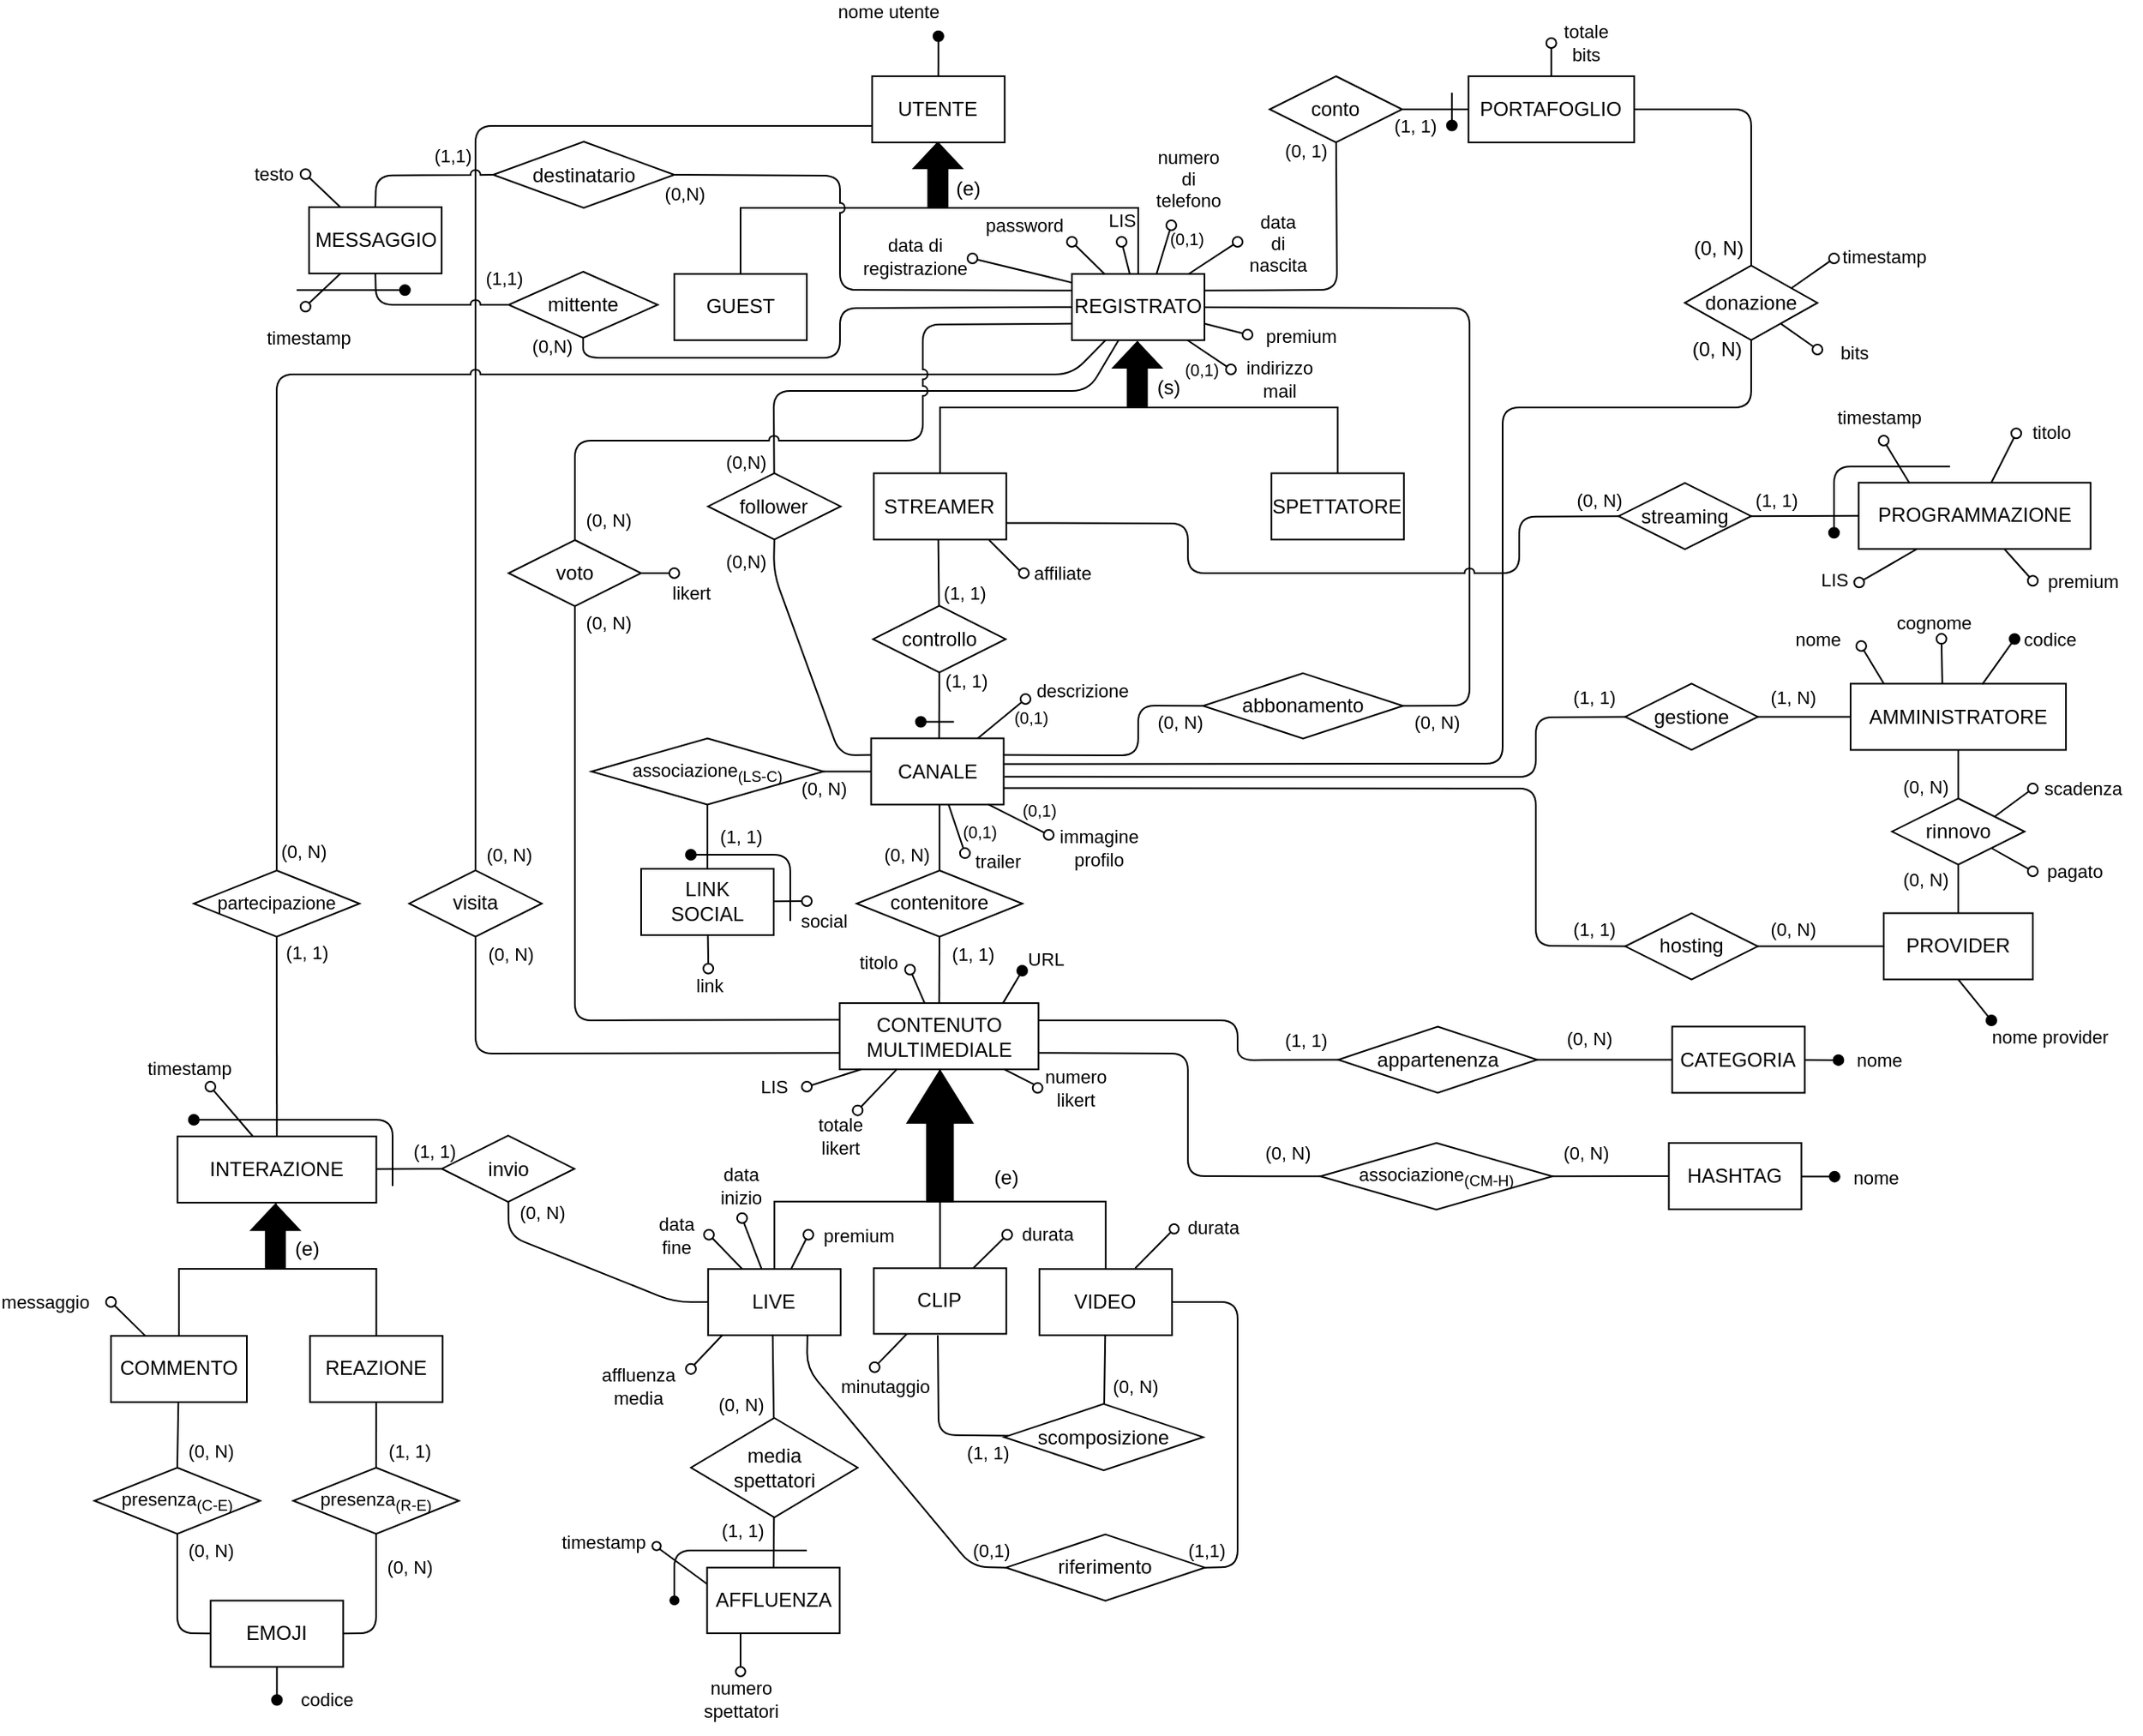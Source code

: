 <mxfile scale="1" border="20">
    <diagram id="4_nfnfdhDg5d41BVBWpk" name="Page-1">
        <mxGraphModel dx="5263" dy="2867" grid="1" gridSize="10" guides="1" tooltips="1" connect="1" arrows="1" fold="1" page="1" pageScale="1" pageWidth="1169" pageHeight="827" background="#ffffff" math="0" shadow="0">
            <root>
                <mxCell id="0"/>
                <mxCell id="1" parent="0"/>
                <mxCell id="1341" style="edgeStyle=elbowEdgeStyle;html=1;exitX=0.5;exitY=1;exitDx=0;exitDy=0;entryX=0.5;entryY=0;entryDx=0;entryDy=0;endArrow=none;endFill=0;elbow=vertical;rounded=0;jumpStyle=arc;" parent="1" source="1343" target="1344" edge="1">
                    <mxGeometry relative="1" as="geometry">
                        <mxPoint x="-1900.58" y="-1461.64" as="sourcePoint"/>
                        <mxPoint x="-1980.59" y="-1401.64" as="targetPoint"/>
                    </mxGeometry>
                </mxCell>
                <mxCell id="1342" style="edgeStyle=elbowEdgeStyle;elbow=vertical;html=1;exitX=0.5;exitY=1;exitDx=0;exitDy=0;entryX=0.5;entryY=0;entryDx=0;entryDy=0;endArrow=none;endFill=0;rounded=0;jumpStyle=arc;" parent="1" source="1343" target="1347" edge="1">
                    <mxGeometry relative="1" as="geometry"/>
                </mxCell>
                <mxCell id="1450" style="edgeStyle=none;shape=connector;rounded=1;jumpStyle=arc;html=1;exitX=1;exitY=0.25;exitDx=0;exitDy=0;labelBackgroundColor=default;strokeColor=default;fontFamily=Helvetica;fontSize=11;fontColor=default;endArrow=none;endFill=0;" parent="1" source="1347" target="1443" edge="1">
                    <mxGeometry relative="1" as="geometry">
                        <Array as="points">
                            <mxPoint x="-1680" y="-1431"/>
                        </Array>
                    </mxGeometry>
                </mxCell>
                <mxCell id="1343" value="UTENTE" style="whiteSpace=wrap;html=1;" parent="1" vertex="1">
                    <mxGeometry x="-1960.61" y="-1560" width="80" height="40" as="geometry"/>
                </mxCell>
                <mxCell id="1344" value="GUEST" style="whiteSpace=wrap;html=1;" parent="1" vertex="1">
                    <mxGeometry x="-2080" y="-1440.64" width="80" height="40" as="geometry"/>
                </mxCell>
                <mxCell id="1419" style="edgeStyle=none;shape=connector;rounded=1;jumpStyle=arc;html=1;labelBackgroundColor=default;strokeColor=default;fontFamily=Helvetica;fontSize=11;fontColor=default;endArrow=none;endFill=0;" parent="1" source="1347" target="1420" edge="1">
                    <mxGeometry relative="1" as="geometry">
                        <mxPoint x="-2020" y="-1310" as="targetPoint"/>
                        <Array as="points">
                            <mxPoint x="-1830" y="-1370"/>
                            <mxPoint x="-2020" y="-1370"/>
                            <mxPoint x="-2020" y="-1320"/>
                        </Array>
                        <mxPoint x="-1820" y="-1400" as="sourcePoint"/>
                    </mxGeometry>
                </mxCell>
                <mxCell id="1435" style="edgeStyle=none;shape=connector;rounded=1;jumpStyle=arc;html=1;entryX=1;entryY=0.5;entryDx=0;entryDy=0;labelBackgroundColor=default;strokeColor=default;fontFamily=Helvetica;fontSize=11;fontColor=default;endArrow=none;endFill=0;" parent="1" source="1347" target="1433" edge="1">
                    <mxGeometry relative="1" as="geometry">
                        <Array as="points">
                            <mxPoint x="-1600" y="-1420"/>
                            <mxPoint x="-1600" y="-1180"/>
                        </Array>
                    </mxGeometry>
                </mxCell>
                <mxCell id="1672" style="edgeStyle=none;html=1;exitX=0;exitY=0.5;exitDx=0;exitDy=0;entryX=0.5;entryY=1;entryDx=0;entryDy=0;endArrow=none;endFill=0;jumpStyle=arc;" parent="1" source="1347" target="1669" edge="1">
                    <mxGeometry relative="1" as="geometry">
                        <Array as="points">
                            <mxPoint x="-1980" y="-1420"/>
                            <mxPoint x="-1980" y="-1390"/>
                            <mxPoint x="-2080" y="-1390"/>
                            <mxPoint x="-2135" y="-1390"/>
                        </Array>
                    </mxGeometry>
                </mxCell>
                <mxCell id="1347" value="REGISTRATO" style="whiteSpace=wrap;html=1;" parent="1" vertex="1">
                    <mxGeometry x="-1840" y="-1440.64" width="80" height="40" as="geometry"/>
                </mxCell>
                <mxCell id="1348" value="" style="shape=singleArrow;whiteSpace=wrap;html=1;arrowWidth=0.4;arrowSize=0.4;rotation=-90;fillColor=#000000;" parent="1" vertex="1">
                    <mxGeometry x="-1940.3" y="-1515.08" width="38.76" height="29.17" as="geometry"/>
                </mxCell>
                <mxCell id="1349" value="(e)" style="text;html=1;align=center;verticalAlign=middle;resizable=0;points=[];autosize=1;strokeColor=none;fillColor=none;" parent="1" vertex="1">
                    <mxGeometry x="-1922.61" y="-1507" width="40" height="30" as="geometry"/>
                </mxCell>
                <mxCell id="1350" value="" style="endArrow=oval;html=1;fillStyle=auto;strokeWidth=1;startSize=6;endSize=6;fillColor=#000000;startArrow=none;startFill=0;endFill=1;exitX=0.5;exitY=0;exitDx=0;exitDy=0;" parent="1" source="1343" edge="1">
                    <mxGeometry width="50" height="50" relative="1" as="geometry">
                        <mxPoint x="-1780.58" y="-978.98" as="sourcePoint"/>
                        <mxPoint x="-1920.58" y="-1584.16" as="targetPoint"/>
                    </mxGeometry>
                </mxCell>
                <mxCell id="1351" value="nome utente" style="edgeLabel;html=1;align=center;verticalAlign=middle;resizable=0;points=[];" parent="1350" vertex="1" connectable="0">
                    <mxGeometry x="0.479" y="1" relative="1" as="geometry">
                        <mxPoint x="-30" y="-21" as="offset"/>
                    </mxGeometry>
                </mxCell>
                <mxCell id="1352" value="" style="endArrow=oval;html=1;fillStyle=auto;strokeWidth=1;startSize=6;endSize=6;fillColor=#000000;startArrow=none;startFill=0;endFill=0;" parent="1" source="1347" edge="1">
                    <mxGeometry width="50" height="50" relative="1" as="geometry">
                        <mxPoint x="-1878.91" y="-1132.373" as="sourcePoint"/>
                        <mxPoint x="-1840" y="-1460" as="targetPoint"/>
                    </mxGeometry>
                </mxCell>
                <mxCell id="1353" value="password" style="edgeLabel;html=1;align=center;verticalAlign=middle;resizable=0;points=[];" parent="1352" vertex="1" connectable="0">
                    <mxGeometry x="0.479" y="1" relative="1" as="geometry">
                        <mxPoint x="-34" y="-16" as="offset"/>
                    </mxGeometry>
                </mxCell>
                <mxCell id="1354" value="" style="endArrow=oval;html=1;fillStyle=auto;strokeWidth=1;startSize=6;endSize=6;fillColor=#000000;startArrow=none;startFill=0;endFill=0;" parent="1" source="1347" edge="1">
                    <mxGeometry width="50" height="50" relative="1" as="geometry">
                        <mxPoint x="-1863.91" y="-1139.04" as="sourcePoint"/>
                        <mxPoint x="-1744" y="-1383" as="targetPoint"/>
                    </mxGeometry>
                </mxCell>
                <mxCell id="1355" value="indirizzo&lt;br&gt;mail" style="edgeLabel;html=1;align=center;verticalAlign=middle;resizable=0;points=[];" parent="1354" vertex="1" connectable="0">
                    <mxGeometry x="0.479" y="1" relative="1" as="geometry">
                        <mxPoint x="35" y="11" as="offset"/>
                    </mxGeometry>
                </mxCell>
                <mxCell id="1356" value="" style="endArrow=oval;html=1;fillStyle=auto;strokeWidth=1;startSize=6;endSize=6;fillColor=#000000;startArrow=none;startFill=0;endFill=0;" parent="1" edge="1">
                    <mxGeometry width="50" height="50" relative="1" as="geometry">
                        <mxPoint x="-1788.924" y="-1440.64" as="sourcePoint"/>
                        <mxPoint x="-1780" y="-1470" as="targetPoint"/>
                    </mxGeometry>
                </mxCell>
                <mxCell id="1357" value="numero&lt;br&gt;di&lt;br&gt;telefono" style="edgeLabel;html=1;align=center;verticalAlign=middle;resizable=0;points=[];" parent="1356" vertex="1" connectable="0">
                    <mxGeometry x="0.479" y="1" relative="1" as="geometry">
                        <mxPoint x="13" y="-36" as="offset"/>
                    </mxGeometry>
                </mxCell>
                <mxCell id="1358" value="" style="endArrow=oval;html=1;fillStyle=auto;strokeWidth=1;startSize=6;endSize=6;fillColor=#000000;startArrow=none;startFill=0;endFill=0;" parent="1" source="1347" edge="1">
                    <mxGeometry width="50" height="50" relative="1" as="geometry">
                        <mxPoint x="-1843.91" y="-1119.04" as="sourcePoint"/>
                        <mxPoint x="-1740" y="-1460" as="targetPoint"/>
                    </mxGeometry>
                </mxCell>
                <mxCell id="1359" value="data&lt;br&gt;di&lt;br&gt;nascita" style="edgeLabel;html=1;align=center;verticalAlign=middle;resizable=0;points=[];" parent="1358" vertex="1" connectable="0">
                    <mxGeometry x="0.479" y="1" relative="1" as="geometry">
                        <mxPoint x="32" y="-4" as="offset"/>
                    </mxGeometry>
                </mxCell>
                <mxCell id="1366" value="" style="endArrow=oval;html=1;fillStyle=auto;strokeWidth=1;startSize=6;endSize=6;fillColor=#000000;startArrow=none;startFill=0;endFill=0;" parent="1" source="1347" edge="1">
                    <mxGeometry width="50" height="50" relative="1" as="geometry">
                        <mxPoint x="-1809.33" y="-1431.22" as="sourcePoint"/>
                        <mxPoint x="-1810" y="-1460" as="targetPoint"/>
                    </mxGeometry>
                </mxCell>
                <mxCell id="1367" value="LIS" style="edgeLabel;html=1;align=center;verticalAlign=middle;resizable=0;points=[];" parent="1366" vertex="1" connectable="0">
                    <mxGeometry x="0.479" y="1" relative="1" as="geometry">
                        <mxPoint x="-1" y="-18" as="offset"/>
                    </mxGeometry>
                </mxCell>
                <mxCell id="1369" style="edgeStyle=elbowEdgeStyle;html=1;exitX=0.5;exitY=1;exitDx=0;exitDy=0;entryX=0.5;entryY=0;entryDx=0;entryDy=0;endArrow=none;endFill=0;elbow=vertical;rounded=0;jumpStyle=arc;" parent="1" target="1371" edge="1">
                    <mxGeometry relative="1" as="geometry">
                        <mxPoint x="-1800.22" y="-1399.64" as="sourcePoint"/>
                        <mxPoint x="-1860.2" y="-1281.28" as="targetPoint"/>
                    </mxGeometry>
                </mxCell>
                <mxCell id="1370" style="edgeStyle=elbowEdgeStyle;elbow=vertical;html=1;exitX=0.5;exitY=1;exitDx=0;exitDy=0;entryX=0.5;entryY=0;entryDx=0;entryDy=0;endArrow=none;endFill=0;rounded=0;jumpStyle=arc;" parent="1" target="1372" edge="1">
                    <mxGeometry relative="1" as="geometry">
                        <mxPoint x="-1800.22" y="-1399.64" as="sourcePoint"/>
                    </mxGeometry>
                </mxCell>
                <mxCell id="1371" value="STREAMER" style="whiteSpace=wrap;html=1;" parent="1" vertex="1">
                    <mxGeometry x="-1959.61" y="-1320.28" width="80" height="40" as="geometry"/>
                </mxCell>
                <mxCell id="1372" value="SPETTATORE" style="whiteSpace=wrap;html=1;" parent="1" vertex="1">
                    <mxGeometry x="-1719.61" y="-1320.28" width="80" height="40" as="geometry"/>
                </mxCell>
                <mxCell id="1373" value="" style="shape=singleArrow;whiteSpace=wrap;html=1;arrowWidth=0.4;arrowSize=0.4;rotation=-90;fillColor=#000000;" parent="1" vertex="1">
                    <mxGeometry x="-1819.91" y="-1394.72" width="38.76" height="29.17" as="geometry"/>
                </mxCell>
                <mxCell id="1374" value="(s)" style="text;html=1;align=center;verticalAlign=middle;resizable=0;points=[];autosize=1;strokeColor=none;fillColor=none;" parent="1" vertex="1">
                    <mxGeometry x="-1802.22" y="-1386.64" width="40" height="30" as="geometry"/>
                </mxCell>
                <mxCell id="1407" value="" style="edgeStyle=none;shape=connector;rounded=1;fillStyle=auto;html=1;labelBackgroundColor=default;strokeColor=default;strokeWidth=1;fontFamily=Helvetica;fontSize=11;fontColor=default;endArrow=none;startSize=6;endSize=6;fillColor=#000000;exitX=0.5;exitY=1;exitDx=0;exitDy=0;" parent="1" target="1411" edge="1">
                    <mxGeometry relative="1" as="geometry">
                        <mxPoint x="-1920.65" y="-1280.28" as="sourcePoint"/>
                    </mxGeometry>
                </mxCell>
                <mxCell id="1408" value="(1, 1)" style="edgeLabel;html=1;align=center;verticalAlign=middle;resizable=0;points=[];fontSize=11;fontFamily=Helvetica;fontColor=default;" parent="1407" vertex="1" connectable="0">
                    <mxGeometry x="-0.268" y="1" relative="1" as="geometry">
                        <mxPoint x="14" y="18" as="offset"/>
                    </mxGeometry>
                </mxCell>
                <mxCell id="1409" value="" style="edgeStyle=none;shape=connector;rounded=1;fillStyle=auto;html=1;labelBackgroundColor=default;strokeColor=default;strokeWidth=1;fontFamily=Helvetica;fontSize=11;fontColor=default;endArrow=none;startSize=6;endSize=6;fillColor=#000000;entryX=0.513;entryY=0.016;entryDx=0;entryDy=0;entryPerimeter=0;" parent="1" source="1411" target="1413" edge="1">
                    <mxGeometry relative="1" as="geometry">
                        <mxPoint x="-1900" y="-1170" as="targetPoint"/>
                    </mxGeometry>
                </mxCell>
                <mxCell id="1410" value="(1, 1)" style="edgeLabel;html=1;align=center;verticalAlign=middle;resizable=0;points=[];fontSize=11;fontFamily=Helvetica;fontColor=default;" parent="1409" vertex="1" connectable="0">
                    <mxGeometry x="-0.327" y="1" relative="1" as="geometry">
                        <mxPoint x="15" y="-9" as="offset"/>
                    </mxGeometry>
                </mxCell>
                <mxCell id="1411" value="controllo" style="rhombus;whiteSpace=wrap;html=1;" parent="1" vertex="1">
                    <mxGeometry x="-1960" y="-1240.28" width="80" height="40.28" as="geometry"/>
                </mxCell>
                <mxCell id="1421" style="edgeStyle=none;shape=connector;rounded=1;jumpStyle=arc;html=1;exitX=0;exitY=0.25;exitDx=0;exitDy=0;entryX=0.5;entryY=1;entryDx=0;entryDy=0;labelBackgroundColor=default;strokeColor=default;fontFamily=Helvetica;fontSize=11;fontColor=default;endArrow=none;endFill=0;" parent="1" source="1413" target="1420" edge="1">
                    <mxGeometry relative="1" as="geometry">
                        <Array as="points">
                            <mxPoint x="-1980" y="-1150"/>
                            <mxPoint x="-2020" y="-1260"/>
                        </Array>
                    </mxGeometry>
                </mxCell>
                <mxCell id="1413" value="CANALE" style="rounded=0;whiteSpace=wrap;html=1;" parent="1" vertex="1">
                    <mxGeometry x="-1961.19" y="-1160.28" width="80" height="40" as="geometry"/>
                </mxCell>
                <mxCell id="1414" value="" style="endArrow=oval;html=1;fillStyle=auto;strokeWidth=1;startSize=6;endSize=6;fillColor=#000000;startArrow=none;startFill=0;endFill=1;" parent="1" edge="1">
                    <mxGeometry width="50" height="50" relative="1" as="geometry">
                        <mxPoint x="-1911.19" y="-1170.28" as="sourcePoint"/>
                        <mxPoint x="-1931.19" y="-1170.28" as="targetPoint"/>
                    </mxGeometry>
                </mxCell>
                <mxCell id="1415" value="" style="endArrow=oval;html=1;fillStyle=auto;strokeWidth=1;startSize=6;endSize=6;fillColor=#000000;startArrow=none;startFill=0;endFill=0;entryX=0.116;entryY=0.978;entryDx=0;entryDy=0;entryPerimeter=0;" parent="1" source="1413" edge="1">
                    <mxGeometry width="50" height="50" relative="1" as="geometry">
                        <mxPoint x="-1871.19" y="-1150.28" as="sourcePoint"/>
                        <mxPoint x="-1904.56" y="-1090.94" as="targetPoint"/>
                    </mxGeometry>
                </mxCell>
                <mxCell id="1416" value="trailer" style="edgeLabel;html=1;align=center;verticalAlign=middle;resizable=0;points=[];" parent="1415" vertex="1" connectable="0">
                    <mxGeometry x="0.479" y="1" relative="1" as="geometry">
                        <mxPoint x="21" y="13" as="offset"/>
                    </mxGeometry>
                </mxCell>
                <mxCell id="1417" value="" style="endArrow=oval;html=1;fillStyle=auto;strokeWidth=1;startSize=6;endSize=6;fillColor=#000000;startArrow=none;startFill=0;endFill=0;" parent="1" source="1413" edge="1">
                    <mxGeometry width="50" height="50" relative="1" as="geometry">
                        <mxPoint x="-1632.324" y="-960" as="sourcePoint"/>
                        <mxPoint x="-1868" y="-1184" as="targetPoint"/>
                    </mxGeometry>
                </mxCell>
                <mxCell id="1418" value="descrizione" style="edgeLabel;html=1;align=center;verticalAlign=middle;resizable=0;points=[];" parent="1417" vertex="1" connectable="0">
                    <mxGeometry x="0.479" y="1" relative="1" as="geometry">
                        <mxPoint x="42" y="-11" as="offset"/>
                    </mxGeometry>
                </mxCell>
                <mxCell id="1420" value="follower" style="rhombus;whiteSpace=wrap;html=1;" parent="1" vertex="1">
                    <mxGeometry x="-2059.61" y="-1320.28" width="80" height="40" as="geometry"/>
                </mxCell>
                <mxCell id="1424" value="(0,N)" style="edgeLabel;html=1;align=center;verticalAlign=middle;resizable=0;points=[];fontSize=11;fontFamily=Helvetica;fontColor=default;" parent="1" vertex="1" connectable="0">
                    <mxGeometry x="-2042.874" y="-1329.998" as="geometry">
                        <mxPoint x="6" y="3" as="offset"/>
                    </mxGeometry>
                </mxCell>
                <mxCell id="1425" value="(0,N)" style="edgeLabel;html=1;align=center;verticalAlign=middle;resizable=0;points=[];fontSize=11;fontFamily=Helvetica;fontColor=default;" parent="1" vertex="1" connectable="0">
                    <mxGeometry x="-2042.874" y="-1269.998" as="geometry">
                        <mxPoint x="6" y="3" as="offset"/>
                    </mxGeometry>
                </mxCell>
                <mxCell id="1427" value="(0, N)" style="edgeLabel;html=1;align=center;verticalAlign=middle;resizable=0;points=[];fontSize=11;fontFamily=Helvetica;fontColor=default;" parent="1" vertex="1" connectable="0">
                    <mxGeometry x="-1775.48" y="-1170" as="geometry"/>
                </mxCell>
                <mxCell id="1428" value="(0, N)" style="edgeLabel;html=1;align=center;verticalAlign=middle;resizable=0;points=[];" parent="1" vertex="1" connectable="0">
                    <mxGeometry x="-1620.0" y="-1170" as="geometry"/>
                </mxCell>
                <mxCell id="1434" style="edgeStyle=none;shape=connector;rounded=1;jumpStyle=none;html=1;exitX=0;exitY=0.5;exitDx=0;exitDy=0;entryX=1;entryY=0.25;entryDx=0;entryDy=0;labelBackgroundColor=default;strokeColor=default;fontFamily=Helvetica;fontSize=11;fontColor=default;endArrow=none;endFill=0;" parent="1" source="1433" target="1413" edge="1">
                    <mxGeometry relative="1" as="geometry">
                        <Array as="points">
                            <mxPoint x="-1800" y="-1180"/>
                            <mxPoint x="-1800" y="-1150"/>
                        </Array>
                    </mxGeometry>
                </mxCell>
                <mxCell id="1433" value="abbonamento" style="rhombus;whiteSpace=wrap;html=1;" parent="1" vertex="1">
                    <mxGeometry x="-1760.81" y="-1199.55" width="120.65" height="39.36" as="geometry"/>
                </mxCell>
                <mxCell id="1436" value="" style="endArrow=oval;html=1;fillStyle=auto;strokeWidth=1;startSize=6;endSize=6;fillColor=#000000;startArrow=none;startFill=0;endFill=0;exitX=1;exitY=0.75;exitDx=0;exitDy=0;" parent="1" source="1347" edge="1">
                    <mxGeometry width="50" height="50" relative="1" as="geometry">
                        <mxPoint x="-1770.315" y="-1390.64" as="sourcePoint"/>
                        <mxPoint x="-1734" y="-1404" as="targetPoint"/>
                    </mxGeometry>
                </mxCell>
                <mxCell id="1437" value="premium" style="edgeLabel;html=1;align=center;verticalAlign=middle;resizable=0;points=[];" parent="1436" vertex="1" connectable="0">
                    <mxGeometry x="0.479" y="1" relative="1" as="geometry">
                        <mxPoint x="38" y="3" as="offset"/>
                    </mxGeometry>
                </mxCell>
                <mxCell id="1438" style="edgeStyle=none;jumpStyle=arc;html=1;endArrow=none;endFill=0;startArrow=none;" parent="1" source="1443" target="1441" edge="1">
                    <mxGeometry relative="1" as="geometry">
                        <mxPoint x="-1801.111" y="-1560" as="targetPoint"/>
                    </mxGeometry>
                </mxCell>
                <mxCell id="1439" value="(1, 1)" style="edgeLabel;html=1;align=center;verticalAlign=middle;resizable=0;points=[];" parent="1438" vertex="1" connectable="0">
                    <mxGeometry x="-0.396" y="2" relative="1" as="geometry">
                        <mxPoint x="-5" y="12" as="offset"/>
                    </mxGeometry>
                </mxCell>
                <mxCell id="1441" value="PORTAFOGLIO" style="whiteSpace=wrap;html=1;" parent="1" vertex="1">
                    <mxGeometry x="-1600.64" y="-1560" width="100" height="40" as="geometry"/>
                </mxCell>
                <mxCell id="1442" value="(0, 1)" style="edgeLabel;html=1;align=center;verticalAlign=middle;resizable=0;points=[];" parent="1" vertex="1" connectable="0">
                    <mxGeometry x="-1699.672" y="-1515.08" as="geometry"/>
                </mxCell>
                <mxCell id="1443" value="conto" style="rhombus;whiteSpace=wrap;html=1;" parent="1" vertex="1">
                    <mxGeometry x="-1720.64" y="-1560" width="80" height="40" as="geometry"/>
                </mxCell>
                <mxCell id="1444" value="" style="endArrow=oval;html=1;fillStyle=auto;strokeWidth=1;startSize=6;endSize=6;fillColor=#000000;startArrow=none;startFill=0;endFill=0;" parent="1" source="1441" edge="1">
                    <mxGeometry width="50" height="50" relative="1" as="geometry">
                        <mxPoint x="-1550.64" y="-1539.88" as="sourcePoint"/>
                        <mxPoint x="-1550.64" y="-1580" as="targetPoint"/>
                    </mxGeometry>
                </mxCell>
                <mxCell id="1445" value="totale&lt;br&gt;bits" style="edgeLabel;html=1;align=center;verticalAlign=middle;resizable=0;points=[];" parent="1444" vertex="1" connectable="0">
                    <mxGeometry x="0.479" y="1" relative="1" as="geometry">
                        <mxPoint x="21" y="-5" as="offset"/>
                    </mxGeometry>
                </mxCell>
                <mxCell id="1446" value="" style="endArrow=oval;html=1;fillStyle=auto;strokeWidth=1;startSize=6;endSize=6;fillColor=#000000;startArrow=none;startFill=0;endFill=1;jumpStyle=none;" parent="1" edge="1">
                    <mxGeometry width="50" height="50" relative="1" as="geometry">
                        <mxPoint x="-1610.64" y="-1550" as="sourcePoint"/>
                        <mxPoint x="-1610.64" y="-1530.28" as="targetPoint"/>
                    </mxGeometry>
                </mxCell>
                <mxCell id="1469" value="(0, N)" style="edgeStyle=none;jumpStyle=arc;html=1;endArrow=none;endFill=0;entryX=0;entryY=0.5;entryDx=0;entryDy=0;exitX=1;exitY=0.75;exitDx=0;exitDy=0;" parent="1" source="1371" target="1471" edge="1">
                    <mxGeometry x="0.946" y="10" relative="1" as="geometry">
                        <mxPoint x="-1491.0" y="-1300.28" as="targetPoint"/>
                        <Array as="points">
                            <mxPoint x="-1860" y="-1290"/>
                            <mxPoint x="-1770" y="-1290"/>
                            <mxPoint x="-1770" y="-1260"/>
                            <mxPoint x="-1650" y="-1260"/>
                            <mxPoint x="-1570" y="-1260"/>
                            <mxPoint x="-1570" y="-1294"/>
                        </Array>
                        <mxPoint as="offset"/>
                        <mxPoint x="-1810" y="-1310.28" as="sourcePoint"/>
                    </mxGeometry>
                </mxCell>
                <mxCell id="1471" value="streaming" style="rhombus;whiteSpace=wrap;html=1;" parent="1" vertex="1">
                    <mxGeometry x="-1510.0" y="-1314.4" width="80" height="40" as="geometry"/>
                </mxCell>
                <mxCell id="1472" value="PROGRAMMAZIONE" style="whiteSpace=wrap;html=1;" parent="1" vertex="1">
                    <mxGeometry x="-1365.15" y="-1314.63" width="140" height="40" as="geometry"/>
                </mxCell>
                <mxCell id="1473" style="edgeStyle=none;shape=connector;rounded=1;fillStyle=auto;html=1;labelBackgroundColor=default;strokeColor=default;strokeWidth=1;fontFamily=Helvetica;fontSize=11;fontColor=default;endArrow=none;endFill=0;startSize=6;endSize=6;fillColor=#000000;startArrow=oval;startFill=0;" parent="1" target="1472" edge="1">
                    <mxGeometry relative="1" as="geometry">
                        <mxPoint x="-1335.276" y="-1295.36" as="targetPoint"/>
                        <mxPoint x="-1270" y="-1344.4" as="sourcePoint"/>
                    </mxGeometry>
                </mxCell>
                <mxCell id="1474" value="titolo" style="edgeLabel;html=1;align=center;verticalAlign=middle;resizable=0;points=[];fontSize=11;fontFamily=Helvetica;fontColor=default;" parent="1473" vertex="1" connectable="0">
                    <mxGeometry x="-0.257" y="1" relative="1" as="geometry">
                        <mxPoint x="25" y="-12" as="offset"/>
                    </mxGeometry>
                </mxCell>
                <mxCell id="1475" style="edgeStyle=none;shape=connector;rounded=1;fillStyle=auto;html=1;labelBackgroundColor=default;strokeColor=default;strokeWidth=1;fontFamily=Helvetica;fontSize=11;fontColor=default;endArrow=none;endFill=0;startSize=6;endSize=6;fillColor=#000000;startArrow=oval;startFill=0;entryX=0.219;entryY=0.006;entryDx=0;entryDy=0;entryPerimeter=0;" parent="1" target="1472" edge="1">
                    <mxGeometry relative="1" as="geometry">
                        <mxPoint x="-1319.735" y="-1304.63" as="targetPoint"/>
                        <mxPoint x="-1350" y="-1340" as="sourcePoint"/>
                    </mxGeometry>
                </mxCell>
                <mxCell id="1476" value="timestamp" style="edgeLabel;html=1;align=center;verticalAlign=middle;resizable=0;points=[];fontSize=11;fontFamily=Helvetica;fontColor=default;" parent="1475" vertex="1" connectable="0">
                    <mxGeometry x="-0.257" y="1" relative="1" as="geometry">
                        <mxPoint x="-10" y="-23" as="offset"/>
                    </mxGeometry>
                </mxCell>
                <mxCell id="1477" style="edgeStyle=none;shape=connector;rounded=1;fillStyle=auto;html=1;labelBackgroundColor=default;strokeColor=default;strokeWidth=1;fontFamily=Helvetica;fontSize=11;fontColor=default;endArrow=none;endFill=0;startSize=6;endSize=6;fillColor=#000000;startArrow=oval;startFill=1;" parent="1" edge="1">
                    <mxGeometry relative="1" as="geometry">
                        <mxPoint x="-1310" y="-1324.4" as="targetPoint"/>
                        <mxPoint x="-1380" y="-1284.4" as="sourcePoint"/>
                        <Array as="points">
                            <mxPoint x="-1380" y="-1324.4"/>
                        </Array>
                    </mxGeometry>
                </mxCell>
                <mxCell id="1478" style="edgeStyle=none;shape=connector;rounded=1;fillStyle=auto;html=1;labelBackgroundColor=default;strokeColor=default;strokeWidth=1;fontFamily=Helvetica;fontSize=11;fontColor=default;endArrow=none;endFill=0;startSize=6;endSize=6;fillColor=#000000;startArrow=oval;startFill=0;" parent="1" target="1472" edge="1">
                    <mxGeometry relative="1" as="geometry">
                        <mxPoint x="-1252.907" y="-1304.63" as="targetPoint"/>
                        <mxPoint x="-1260" y="-1255.4" as="sourcePoint"/>
                    </mxGeometry>
                </mxCell>
                <mxCell id="1479" value="premium" style="edgeLabel;html=1;align=center;verticalAlign=middle;resizable=0;points=[];fontSize=11;fontFamily=Helvetica;fontColor=default;" parent="1478" vertex="1" connectable="0">
                    <mxGeometry x="-0.257" y="1" relative="1" as="geometry">
                        <mxPoint x="37" y="7" as="offset"/>
                    </mxGeometry>
                </mxCell>
                <mxCell id="1495" value="" style="edgeStyle=none;shape=connector;rounded=1;fillStyle=auto;html=1;labelBackgroundColor=default;strokeColor=default;strokeWidth=1;fontFamily=Helvetica;fontSize=11;fontColor=default;endArrow=none;startSize=6;endSize=6;fillColor=#000000;entryX=0.5;entryY=0;entryDx=0;entryDy=0;exitX=0.5;exitY=1;exitDx=0;exitDy=0;" parent="1" target="1497" edge="1">
                    <mxGeometry relative="1" as="geometry">
                        <mxPoint x="-1919.9" y="-1120.28" as="sourcePoint"/>
                        <mxPoint x="-1918.55" y="-1060.28" as="targetPoint"/>
                    </mxGeometry>
                </mxCell>
                <mxCell id="1496" value="(0, N)" style="edgeLabel;html=1;align=center;verticalAlign=middle;resizable=0;points=[];fontSize=11;fontFamily=Helvetica;fontColor=default;" parent="1495" vertex="1" connectable="0">
                    <mxGeometry x="-0.303" relative="1" as="geometry">
                        <mxPoint x="-20" y="16" as="offset"/>
                    </mxGeometry>
                </mxCell>
                <mxCell id="1530" value="(1, 1)" style="edgeStyle=none;html=1;endArrow=none;endFill=0;" parent="1" source="1497" target="1524" edge="1">
                    <mxGeometry x="-0.478" y="20" relative="1" as="geometry">
                        <mxPoint as="offset"/>
                    </mxGeometry>
                </mxCell>
                <mxCell id="1497" value="contenitore" style="rhombus;whiteSpace=wrap;html=1;" parent="1" vertex="1">
                    <mxGeometry x="-1969.9" y="-1080.52" width="100" height="40" as="geometry"/>
                </mxCell>
                <mxCell id="1501" value="(0, N)" style="edgeLabel;html=1;align=center;verticalAlign=middle;resizable=0;points=[];fontSize=11;fontFamily=Helvetica;fontColor=default;" parent="1" vertex="1" connectable="0">
                    <mxGeometry x="-1990.359" y="-1129.924" as="geometry"/>
                </mxCell>
                <mxCell id="1502" value="" style="edgeStyle=none;shape=connector;rounded=1;fillStyle=auto;html=1;labelBackgroundColor=default;strokeColor=default;strokeWidth=1;fontFamily=Helvetica;fontSize=11;fontColor=default;endArrow=none;endFill=0;startSize=6;endSize=6;fillColor=#000000;exitX=0.5;exitY=1;exitDx=0;exitDy=0;" parent="1" source="1504" target="1505" edge="1">
                    <mxGeometry relative="1" as="geometry"/>
                </mxCell>
                <mxCell id="1503" value="(1, 1)" style="edgeLabel;html=1;align=center;verticalAlign=middle;resizable=0;points=[];fontSize=11;fontFamily=Helvetica;fontColor=default;" parent="1502" vertex="1" connectable="0">
                    <mxGeometry x="0.426" y="1" relative="1" as="geometry">
                        <mxPoint x="19" y="-8" as="offset"/>
                    </mxGeometry>
                </mxCell>
                <mxCell id="1517" value="" style="edgeStyle=none;html=1;endArrow=none;endFill=0;" parent="1" source="1504" target="1413" edge="1">
                    <mxGeometry relative="1" as="geometry"/>
                </mxCell>
                <mxCell id="1504" value="&lt;font style=&quot;font-size: 11px;&quot;&gt;associazione&lt;sub style=&quot;&quot;&gt;(LS-C)&lt;/sub&gt;&lt;/font&gt;" style="rhombus;whiteSpace=wrap;html=1;" parent="1" vertex="1">
                    <mxGeometry x="-2130" y="-1160.28" width="140" height="40" as="geometry"/>
                </mxCell>
                <mxCell id="1505" value="LINK&lt;br&gt;SOCIAL" style="rounded=0;whiteSpace=wrap;html=1;" parent="1" vertex="1">
                    <mxGeometry x="-2100.01" y="-1081.51" width="80" height="40" as="geometry"/>
                </mxCell>
                <mxCell id="1506" value="" style="endArrow=oval;html=1;fillStyle=auto;strokeWidth=1;startSize=6;endSize=6;fillColor=#000000;startArrow=none;startFill=0;endFill=0;" parent="1" source="1505" edge="1">
                    <mxGeometry width="50" height="50" relative="1" as="geometry">
                        <mxPoint x="-2040.01" y="-1061.51" as="sourcePoint"/>
                        <mxPoint x="-2059.45" y="-1021.27" as="targetPoint"/>
                    </mxGeometry>
                </mxCell>
                <mxCell id="1507" value="link" style="edgeLabel;html=1;align=center;verticalAlign=middle;resizable=0;points=[];" parent="1506" vertex="1" connectable="0">
                    <mxGeometry x="0.479" y="1" relative="1" as="geometry">
                        <mxPoint x="-1" y="15" as="offset"/>
                    </mxGeometry>
                </mxCell>
                <mxCell id="1516" value="" style="endArrow=oval;html=1;fillStyle=auto;strokeWidth=1;startSize=6;endSize=6;fillColor=#000000;startArrow=none;startFill=0;endFill=1;jumpStyle=none;" parent="1" edge="1">
                    <mxGeometry width="50" height="50" relative="1" as="geometry">
                        <mxPoint x="-2010" y="-1050" as="sourcePoint"/>
                        <mxPoint x="-2070" y="-1090" as="targetPoint"/>
                        <Array as="points">
                            <mxPoint x="-2010" y="-1090"/>
                        </Array>
                    </mxGeometry>
                </mxCell>
                <mxCell id="1518" value="" style="endArrow=oval;html=1;fillStyle=auto;strokeWidth=1;startSize=6;endSize=6;fillColor=#000000;startArrow=none;startFill=0;endFill=0;" parent="1" source="1505" edge="1">
                    <mxGeometry width="50" height="50" relative="1" as="geometry">
                        <mxPoint x="-2049.732" y="-1031.51" as="sourcePoint"/>
                        <mxPoint x="-2000" y="-1062" as="targetPoint"/>
                    </mxGeometry>
                </mxCell>
                <mxCell id="1519" value="social" style="edgeLabel;html=1;align=center;verticalAlign=middle;resizable=0;points=[];" parent="1518" vertex="1" connectable="0">
                    <mxGeometry x="0.479" y="1" relative="1" as="geometry">
                        <mxPoint x="15" y="13" as="offset"/>
                    </mxGeometry>
                </mxCell>
                <mxCell id="1521" value="" style="endArrow=oval;html=1;fillStyle=auto;strokeWidth=1;startSize=6;endSize=6;fillColor=#000000;startArrow=none;startFill=0;endFill=0;exitX=0.886;exitY=0.999;exitDx=0;exitDy=0;exitPerimeter=0;" parent="1" source="1413" edge="1">
                    <mxGeometry width="50" height="50" relative="1" as="geometry">
                        <mxPoint x="-1610.545" y="-1000" as="sourcePoint"/>
                        <mxPoint x="-1854" y="-1102" as="targetPoint"/>
                    </mxGeometry>
                </mxCell>
                <mxCell id="1522" value="immagine&lt;br&gt;profilo" style="edgeLabel;html=1;align=center;verticalAlign=middle;resizable=0;points=[];" parent="1521" vertex="1" connectable="0">
                    <mxGeometry x="0.479" y="1" relative="1" as="geometry">
                        <mxPoint x="39" y="13" as="offset"/>
                    </mxGeometry>
                </mxCell>
                <mxCell id="1545" style="edgeStyle=none;html=1;endArrow=none;endFill=0;entryX=0;entryY=0.5;entryDx=0;entryDy=0;" parent="1" target="1534" edge="1">
                    <mxGeometry relative="1" as="geometry">
                        <mxPoint x="-1730" y="-970" as="targetPoint"/>
                        <Array as="points">
                            <mxPoint x="-1740" y="-990"/>
                            <mxPoint x="-1740" y="-966"/>
                        </Array>
                        <mxPoint x="-1860" y="-990" as="sourcePoint"/>
                    </mxGeometry>
                </mxCell>
                <mxCell id="1546" style="edgeStyle=none;html=1;exitX=1;exitY=0.75;exitDx=0;exitDy=0;endArrow=none;endFill=0;entryX=0;entryY=0.5;entryDx=0;entryDy=0;" parent="1" source="1524" target="1541" edge="1">
                    <mxGeometry relative="1" as="geometry">
                        <Array as="points">
                            <mxPoint x="-1770" y="-970"/>
                            <mxPoint x="-1770" y="-896"/>
                        </Array>
                        <mxPoint x="-1720" y="-910" as="targetPoint"/>
                    </mxGeometry>
                </mxCell>
                <mxCell id="1524" value="CONTENUTO&lt;br&gt;MULTIMEDIALE" style="rounded=0;whiteSpace=wrap;html=1;" parent="1" vertex="1">
                    <mxGeometry x="-1980.19" y="-1000.43" width="120" height="40" as="geometry"/>
                </mxCell>
                <mxCell id="1525" value="" style="endArrow=oval;html=1;fillStyle=auto;strokeWidth=1;startSize=6;endSize=6;fillColor=#000000;startArrow=none;startFill=0;endFill=0;" parent="1" source="1524" edge="1">
                    <mxGeometry width="50" height="50" relative="1" as="geometry">
                        <mxPoint x="-1893.65" y="-1023.993" as="sourcePoint"/>
                        <mxPoint x="-1937.71" y="-1020.65" as="targetPoint"/>
                    </mxGeometry>
                </mxCell>
                <mxCell id="1526" value="titolo" style="edgeLabel;html=1;align=center;verticalAlign=middle;resizable=0;points=[];" parent="1525" vertex="1" connectable="0">
                    <mxGeometry x="0.479" y="1" relative="1" as="geometry">
                        <mxPoint x="-21" y="-10" as="offset"/>
                    </mxGeometry>
                </mxCell>
                <mxCell id="1527" value="" style="endArrow=oval;html=1;fillStyle=auto;strokeWidth=1;startSize=6;endSize=6;fillColor=#000000;startArrow=none;startFill=0;endFill=0;exitX=0.11;exitY=0.998;exitDx=0;exitDy=0;exitPerimeter=0;" parent="1" source="1524" edge="1">
                    <mxGeometry width="50" height="50" relative="1" as="geometry">
                        <mxPoint x="-1970" y="-960" as="sourcePoint"/>
                        <mxPoint x="-2000" y="-950" as="targetPoint"/>
                    </mxGeometry>
                </mxCell>
                <mxCell id="1528" value="LIS" style="edgeLabel;html=1;align=center;verticalAlign=middle;resizable=0;points=[];" parent="1527" vertex="1" connectable="0">
                    <mxGeometry x="0.479" y="1" relative="1" as="geometry">
                        <mxPoint x="-29" y="2" as="offset"/>
                    </mxGeometry>
                </mxCell>
                <mxCell id="1531" value="" style="edgeStyle=none;shape=connector;rounded=1;fillStyle=auto;html=1;labelBackgroundColor=default;strokeColor=default;strokeWidth=1;fontFamily=Helvetica;fontSize=11;fontColor=default;endArrow=none;endFill=0;startSize=6;endSize=6;fillColor=#000000;exitX=1;exitY=0.5;exitDx=0;exitDy=0;entryX=0;entryY=0.5;entryDx=0;entryDy=0;" parent="1" source="1534" target="1535" edge="1">
                    <mxGeometry relative="1" as="geometry"/>
                </mxCell>
                <mxCell id="1532" value="(0, N)" style="edgeLabel;html=1;align=center;verticalAlign=middle;resizable=0;points=[];fontSize=11;fontFamily=Helvetica;fontColor=default;" parent="1531" vertex="1" connectable="0">
                    <mxGeometry x="0.426" y="1" relative="1" as="geometry">
                        <mxPoint x="-27" y="-12" as="offset"/>
                    </mxGeometry>
                </mxCell>
                <mxCell id="1533" value="(1, 1)" style="edgeLabel;html=1;align=center;verticalAlign=middle;resizable=0;points=[];" parent="1" vertex="1" connectable="0">
                    <mxGeometry x="-1699.676" y="-978.471" as="geometry"/>
                </mxCell>
                <mxCell id="1534" value="appartenenza" style="rhombus;whiteSpace=wrap;html=1;" parent="1" vertex="1">
                    <mxGeometry x="-1679.19" y="-986.28" width="120" height="40" as="geometry"/>
                </mxCell>
                <mxCell id="1535" value="CATEGORIA" style="rounded=0;whiteSpace=wrap;html=1;" parent="1" vertex="1">
                    <mxGeometry x="-1477.68" y="-986.28" width="80" height="40" as="geometry"/>
                </mxCell>
                <mxCell id="1536" value="" style="endArrow=oval;html=1;fillStyle=auto;strokeWidth=1;startSize=6;endSize=6;fillColor=#000000;startArrow=none;startFill=0;endFill=1;" parent="1" source="1535" edge="1">
                    <mxGeometry width="50" height="50" relative="1" as="geometry">
                        <mxPoint x="-1725.18" y="-986.54" as="sourcePoint"/>
                        <mxPoint x="-1377.33" y="-966.04" as="targetPoint"/>
                    </mxGeometry>
                </mxCell>
                <mxCell id="1537" value="nome" style="edgeLabel;html=1;align=center;verticalAlign=middle;resizable=0;points=[];" parent="1536" vertex="1" connectable="0">
                    <mxGeometry x="0.479" y="1" relative="1" as="geometry">
                        <mxPoint x="29" y="1" as="offset"/>
                    </mxGeometry>
                </mxCell>
                <mxCell id="1538" value="" style="edgeStyle=none;shape=connector;rounded=1;fillStyle=auto;html=1;labelBackgroundColor=default;strokeColor=default;strokeWidth=1;fontFamily=Helvetica;fontSize=11;fontColor=default;endArrow=none;endFill=0;startSize=6;endSize=6;fillColor=#000000;exitX=1;exitY=0.5;exitDx=0;exitDy=0;entryX=0;entryY=0.5;entryDx=0;entryDy=0;" parent="1" source="1541" target="1542" edge="1">
                    <mxGeometry relative="1" as="geometry">
                        <mxPoint x="-1520" y="-895.36" as="sourcePoint"/>
                    </mxGeometry>
                </mxCell>
                <mxCell id="1539" value="(0, N)" style="edgeLabel;html=1;align=center;verticalAlign=middle;resizable=0;points=[];fontSize=11;fontFamily=Helvetica;fontColor=default;" parent="1538" vertex="1" connectable="0">
                    <mxGeometry x="0.426" y="1" relative="1" as="geometry">
                        <mxPoint x="-30" y="-13" as="offset"/>
                    </mxGeometry>
                </mxCell>
                <mxCell id="1540" value="(0, N)" style="edgeLabel;html=1;align=center;verticalAlign=middle;resizable=0;points=[];" parent="1" vertex="1" connectable="0">
                    <mxGeometry x="-1709.996" y="-910.391" as="geometry"/>
                </mxCell>
                <mxCell id="1541" value="&lt;font style=&quot;font-size: 11px;&quot;&gt;associazione&lt;sub&gt;(CM-H)&lt;/sub&gt;&lt;/font&gt;" style="rhombus;whiteSpace=wrap;html=1;" parent="1" vertex="1">
                    <mxGeometry x="-1690" y="-915.97" width="140" height="40.2" as="geometry"/>
                </mxCell>
                <mxCell id="1542" value="HASHTAG" style="rounded=0;whiteSpace=wrap;html=1;" parent="1" vertex="1">
                    <mxGeometry x="-1479.7" y="-915.97" width="80" height="40" as="geometry"/>
                </mxCell>
                <mxCell id="1543" value="" style="endArrow=oval;html=1;fillStyle=auto;strokeWidth=1;startSize=6;endSize=6;fillColor=#000000;startArrow=none;startFill=0;endFill=1;" parent="1" source="1542" edge="1">
                    <mxGeometry width="50" height="50" relative="1" as="geometry">
                        <mxPoint x="-1692.2" y="-675.83" as="sourcePoint"/>
                        <mxPoint x="-1379.65" y="-895.68" as="targetPoint"/>
                        <Array as="points"/>
                    </mxGeometry>
                </mxCell>
                <mxCell id="1544" value="nome" style="edgeLabel;html=1;align=center;verticalAlign=middle;resizable=0;points=[];" parent="1543" vertex="1" connectable="0">
                    <mxGeometry x="0.479" y="1" relative="1" as="geometry">
                        <mxPoint x="29" y="1" as="offset"/>
                    </mxGeometry>
                </mxCell>
                <mxCell id="1547" value="" style="endArrow=oval;html=1;fillStyle=auto;strokeWidth=1;startSize=6;endSize=6;fillColor=#000000;startArrow=none;startFill=0;endFill=0;" parent="1" source="1551" edge="1">
                    <mxGeometry width="50" height="50" relative="1" as="geometry">
                        <mxPoint x="-2045.01" y="-1163.993" as="sourcePoint"/>
                        <mxPoint x="-2039.07" y="-870.65" as="targetPoint"/>
                    </mxGeometry>
                </mxCell>
                <mxCell id="1548" value="data&lt;br&gt;inizio" style="edgeLabel;html=1;align=center;verticalAlign=middle;resizable=0;points=[];" parent="1547" vertex="1" connectable="0">
                    <mxGeometry x="0.479" y="1" relative="1" as="geometry">
                        <mxPoint x="-3" y="-28" as="offset"/>
                    </mxGeometry>
                </mxCell>
                <mxCell id="1549" style="edgeStyle=elbowEdgeStyle;html=1;exitX=0.5;exitY=1;exitDx=0;exitDy=0;entryX=0.5;entryY=0;entryDx=0;entryDy=0;endArrow=none;endFill=0;elbow=vertical;rounded=0;jumpStyle=arc;" parent="1" target="1551" edge="1">
                    <mxGeometry relative="1" as="geometry">
                        <mxPoint x="-1919.61" y="-960.43" as="sourcePoint"/>
                        <mxPoint x="-1979.62" y="-837.91" as="targetPoint"/>
                        <Array as="points">
                            <mxPoint x="-1959.07" y="-880.65"/>
                        </Array>
                    </mxGeometry>
                </mxCell>
                <mxCell id="1550" style="edgeStyle=elbowEdgeStyle;elbow=vertical;html=1;exitX=0.5;exitY=1;exitDx=0;exitDy=0;entryX=0.5;entryY=0;entryDx=0;entryDy=0;endArrow=none;endFill=0;rounded=0;jumpStyle=arc;" parent="1" target="1552" edge="1">
                    <mxGeometry relative="1" as="geometry">
                        <mxPoint x="-1919.61" y="-960.43" as="sourcePoint"/>
                        <Array as="points">
                            <mxPoint x="-1869.07" y="-880.65"/>
                        </Array>
                    </mxGeometry>
                </mxCell>
                <mxCell id="1551" value="LIVE" style="whiteSpace=wrap;html=1;" parent="1" vertex="1">
                    <mxGeometry x="-2059.61" y="-839.91" width="80" height="40" as="geometry"/>
                </mxCell>
                <mxCell id="1575" value="" style="edgeStyle=none;html=1;endArrow=none;endFill=0;" parent="1" source="1552" target="1574" edge="1">
                    <mxGeometry relative="1" as="geometry"/>
                </mxCell>
                <mxCell id="1552" value="VIDEO" style="whiteSpace=wrap;html=1;" parent="1" vertex="1">
                    <mxGeometry x="-1859.61" y="-839.91" width="80" height="40" as="geometry"/>
                </mxCell>
                <mxCell id="1553" value="" style="shape=singleArrow;whiteSpace=wrap;html=1;arrowWidth=0.4;arrowSize=0.4;rotation=-90;fillColor=#000000;" parent="1" vertex="1">
                    <mxGeometry x="-1959.09" y="-939.92" width="78.91" height="39.32" as="geometry"/>
                </mxCell>
                <mxCell id="1554" value="(e)" style="text;html=1;align=center;verticalAlign=middle;resizable=0;points=[];autosize=1;strokeColor=none;fillColor=none;" parent="1" vertex="1">
                    <mxGeometry x="-1899.61" y="-910.39" width="40" height="30" as="geometry"/>
                </mxCell>
                <mxCell id="1560" value="" style="endArrow=oval;html=1;fillStyle=auto;strokeWidth=1;startSize=6;endSize=6;fillColor=#000000;startArrow=none;startFill=0;endFill=0;exitX=0.25;exitY=1;exitDx=0;exitDy=0;" parent="1" source="1569" edge="1">
                    <mxGeometry width="50" height="50" relative="1" as="geometry">
                        <mxPoint x="-1829.53" y="-789.91" as="sourcePoint"/>
                        <mxPoint x="-1959.07" y="-780.65" as="targetPoint"/>
                    </mxGeometry>
                </mxCell>
                <mxCell id="1561" value="minutaggio" style="edgeLabel;html=1;align=center;verticalAlign=middle;resizable=0;points=[];" parent="1560" vertex="1" connectable="0">
                    <mxGeometry x="0.479" y="1" relative="1" as="geometry">
                        <mxPoint y="16" as="offset"/>
                    </mxGeometry>
                </mxCell>
                <mxCell id="1562" value="" style="endArrow=oval;html=1;fillStyle=auto;strokeWidth=1;startSize=6;endSize=6;fillColor=#000000;startArrow=none;startFill=0;endFill=0;" parent="1" source="1569" edge="1">
                    <mxGeometry width="50" height="50" relative="1" as="geometry">
                        <mxPoint x="-1819.53" y="-779.91" as="sourcePoint"/>
                        <mxPoint x="-1879.07" y="-860.65" as="targetPoint"/>
                    </mxGeometry>
                </mxCell>
                <mxCell id="1563" value="durata" style="edgeLabel;html=1;align=center;verticalAlign=middle;resizable=0;points=[];" parent="1562" vertex="1" connectable="0">
                    <mxGeometry x="0.479" y="1" relative="1" as="geometry">
                        <mxPoint x="30" y="-5" as="offset"/>
                    </mxGeometry>
                </mxCell>
                <mxCell id="1564" style="edgeStyle=none;shape=connector;rounded=1;fillStyle=auto;html=1;labelBackgroundColor=default;strokeColor=default;strokeWidth=1;fontFamily=Helvetica;fontSize=11;fontColor=default;endArrow=none;endFill=0;startSize=6;endSize=6;fillColor=#000000;startArrow=oval;startFill=0;" parent="1" target="1551" edge="1">
                    <mxGeometry relative="1" as="geometry">
                        <mxPoint x="-1999.036" y="-801.02" as="targetPoint"/>
                        <mxPoint x="-1999.07" y="-860.65" as="sourcePoint"/>
                    </mxGeometry>
                </mxCell>
                <mxCell id="1565" value="premium" style="edgeLabel;html=1;align=center;verticalAlign=middle;resizable=0;points=[];fontSize=11;fontFamily=Helvetica;fontColor=default;" parent="1564" vertex="1" connectable="0">
                    <mxGeometry x="-0.257" y="1" relative="1" as="geometry">
                        <mxPoint x="33" y="-8" as="offset"/>
                    </mxGeometry>
                </mxCell>
                <mxCell id="1568" style="edgeStyle=none;jumpStyle=arc;html=1;exitX=0.5;exitY=0;exitDx=0;exitDy=0;entryX=1;entryY=0.5;entryDx=0;entryDy=0;entryPerimeter=0;endArrow=none;endFill=0;" parent="1" source="1569" target="1553" edge="1">
                    <mxGeometry relative="1" as="geometry"/>
                </mxCell>
                <mxCell id="1569" value="CLIP" style="whiteSpace=wrap;html=1;" parent="1" vertex="1">
                    <mxGeometry x="-1959.61" y="-840.39" width="80" height="39.62" as="geometry"/>
                </mxCell>
                <mxCell id="1570" value="" style="endArrow=oval;html=1;fillStyle=auto;strokeWidth=1;startSize=6;endSize=6;fillColor=#000000;startArrow=none;startFill=0;endFill=0;" parent="1" source="1551" edge="1">
                    <mxGeometry width="50" height="50" relative="1" as="geometry">
                        <mxPoint x="-2017.28" y="-829.91" as="sourcePoint"/>
                        <mxPoint x="-2059.07" y="-860.65" as="targetPoint"/>
                    </mxGeometry>
                </mxCell>
                <mxCell id="1571" value="data&lt;br&gt;fine" style="edgeLabel;html=1;align=center;verticalAlign=middle;resizable=0;points=[];" parent="1570" vertex="1" connectable="0">
                    <mxGeometry x="0.479" y="1" relative="1" as="geometry">
                        <mxPoint x="-25" y="-6" as="offset"/>
                    </mxGeometry>
                </mxCell>
                <mxCell id="1572" value="(0, N)" style="edgeLabel;html=1;align=center;verticalAlign=middle;resizable=0;points=[];fontSize=11;fontFamily=Helvetica;fontColor=default;" parent="1" vertex="1" connectable="0">
                    <mxGeometry x="-1801.81" y="-769.05" as="geometry"/>
                </mxCell>
                <mxCell id="1573" value="(1, 1)" style="edgeStyle=none;html=1;endArrow=none;endFill=0;entryX=0.5;entryY=1;entryDx=0;entryDy=0;" parent="1" source="1574" edge="1">
                    <mxGeometry x="-0.768" y="10" relative="1" as="geometry">
                        <mxPoint as="offset"/>
                        <Array as="points">
                            <mxPoint x="-1920.42" y="-739.79"/>
                        </Array>
                        <mxPoint x="-1920.96" y="-799.91" as="targetPoint"/>
                    </mxGeometry>
                </mxCell>
                <mxCell id="1574" value="scomposizione" style="rhombus;whiteSpace=wrap;html=1;" parent="1" vertex="1">
                    <mxGeometry x="-1880.81" y="-758.43" width="120" height="40" as="geometry"/>
                </mxCell>
                <mxCell id="1576" value="(0,1)" style="edgeLabel;html=1;align=center;verticalAlign=middle;resizable=0;points=[];" parent="1" vertex="1" connectable="0">
                    <mxGeometry x="-1889.201" y="-670.125" as="geometry"/>
                </mxCell>
                <mxCell id="1577" value="(1,1)" style="edgeLabel;html=1;align=center;verticalAlign=middle;resizable=0;points=[];" parent="1" vertex="1" connectable="0">
                    <mxGeometry x="-1759.748" y="-670.127" as="geometry"/>
                </mxCell>
                <mxCell id="1579" style="edgeStyle=none;html=1;exitX=1;exitY=0.5;exitDx=0;exitDy=0;endArrow=none;endFill=0;" parent="1" source="1578" target="1552" edge="1">
                    <mxGeometry relative="1" as="geometry">
                        <Array as="points">
                            <mxPoint x="-1740" y="-660"/>
                            <mxPoint x="-1740" y="-820"/>
                        </Array>
                    </mxGeometry>
                </mxCell>
                <mxCell id="1580" style="edgeStyle=none;html=1;exitX=0;exitY=0.5;exitDx=0;exitDy=0;entryX=0.75;entryY=1;entryDx=0;entryDy=0;endArrow=none;endFill=0;" parent="1" source="1578" target="1551" edge="1">
                    <mxGeometry relative="1" as="geometry">
                        <Array as="points">
                            <mxPoint x="-1900" y="-660"/>
                            <mxPoint x="-2000" y="-780"/>
                        </Array>
                    </mxGeometry>
                </mxCell>
                <mxCell id="1578" value="riferimento" style="rhombus;whiteSpace=wrap;html=1;" parent="1" vertex="1">
                    <mxGeometry x="-1879.75" y="-679.67" width="120" height="40" as="geometry"/>
                </mxCell>
                <mxCell id="1581" value="(0, N)" style="edgeStyle=none;html=1;endArrow=none;endFill=0;exitX=0.5;exitY=1;exitDx=0;exitDy=0;" parent="1" target="1584" edge="1">
                    <mxGeometry x="0.655" y="-20" relative="1" as="geometry">
                        <mxPoint as="offset"/>
                        <mxPoint x="-2020.59" y="-799.91" as="sourcePoint"/>
                    </mxGeometry>
                </mxCell>
                <mxCell id="1582" value="AFFLUENZA" style="whiteSpace=wrap;html=1;" parent="1" vertex="1">
                    <mxGeometry x="-2060.2" y="-659.67" width="80" height="39.62" as="geometry"/>
                </mxCell>
                <mxCell id="1583" value="(1, 1)" style="edgeStyle=none;html=1;endArrow=none;endFill=0;" parent="1" source="1584" target="1582" edge="1">
                    <mxGeometry x="-0.454" y="-19" relative="1" as="geometry">
                        <mxPoint as="offset"/>
                    </mxGeometry>
                </mxCell>
                <mxCell id="1584" value="media&lt;br&gt;spettatori" style="rhombus;whiteSpace=wrap;html=1;" parent="1" vertex="1">
                    <mxGeometry x="-2069.92" y="-750" width="100.61" height="60" as="geometry"/>
                </mxCell>
                <mxCell id="1591" style="edgeStyle=none;html=1;exitX=0.5;exitY=1;exitDx=0;exitDy=0;entryX=0;entryY=0.75;entryDx=0;entryDy=0;endArrow=none;endFill=0;" parent="1" source="1593" target="1524" edge="1">
                    <mxGeometry relative="1" as="geometry">
                        <mxPoint x="-2200" y="-1000.66" as="targetPoint"/>
                        <Array as="points">
                            <mxPoint x="-2200" y="-970"/>
                        </Array>
                    </mxGeometry>
                </mxCell>
                <mxCell id="1592" value="(0, N)" style="edgeLabel;html=1;align=center;verticalAlign=middle;resizable=0;points=[];fontSize=11;fontFamily=Helvetica;fontColor=default;" parent="1591" vertex="1" connectable="0">
                    <mxGeometry x="-0.187" y="4" relative="1" as="geometry">
                        <mxPoint x="-27" y="-56" as="offset"/>
                    </mxGeometry>
                </mxCell>
                <mxCell id="1595" style="edgeStyle=none;html=1;exitX=0.5;exitY=0;exitDx=0;exitDy=0;endArrow=none;endFill=0;entryX=0;entryY=0.75;entryDx=0;entryDy=0;jumpStyle=arc;" parent="1" source="1593" target="1343" edge="1">
                    <mxGeometry relative="1" as="geometry">
                        <Array as="points">
                            <mxPoint x="-2200" y="-1530"/>
                        </Array>
                    </mxGeometry>
                </mxCell>
                <mxCell id="1593" value="visita" style="rhombus;whiteSpace=wrap;html=1;" parent="1" vertex="1">
                    <mxGeometry x="-2240.0" y="-1080.52" width="80" height="40" as="geometry"/>
                </mxCell>
                <mxCell id="1594" value="(0, N)" style="edgeLabel;html=1;align=center;verticalAlign=middle;resizable=0;points=[];fontSize=11;fontFamily=Helvetica;fontColor=default;" parent="1" vertex="1" connectable="0">
                    <mxGeometry x="-2180.299" y="-1090.233" as="geometry"/>
                </mxCell>
                <mxCell id="1628" value="INTERAZIONE" style="rounded=0;whiteSpace=wrap;html=1;" parent="1" vertex="1">
                    <mxGeometry x="-2379.84" y="-919.96" width="120" height="40" as="geometry"/>
                </mxCell>
                <mxCell id="1630" style="edgeStyle=none;html=1;endArrow=none;endFill=0;jumpStyle=arc;" parent="1" source="1629" target="1347" edge="1">
                    <mxGeometry relative="1" as="geometry">
                        <mxPoint x="-2310" y="-1150" as="sourcePoint"/>
                        <Array as="points">
                            <mxPoint x="-2320" y="-1380"/>
                            <mxPoint x="-1840" y="-1380"/>
                        </Array>
                    </mxGeometry>
                </mxCell>
                <mxCell id="1631" style="edgeStyle=none;html=1;exitX=0.5;exitY=1;exitDx=0;exitDy=0;endArrow=none;endFill=0;" parent="1" source="1629" target="1628" edge="1">
                    <mxGeometry relative="1" as="geometry">
                        <mxPoint x="-2310" y="-900" as="targetPoint"/>
                        <Array as="points"/>
                    </mxGeometry>
                </mxCell>
                <mxCell id="1629" value="&lt;font style=&quot;font-size: 11px;&quot;&gt;partecipazione&lt;/font&gt;" style="rhombus;whiteSpace=wrap;html=1;" parent="1" vertex="1">
                    <mxGeometry x="-2370" y="-1080.52" width="100" height="40" as="geometry"/>
                </mxCell>
                <mxCell id="1632" value="(0, N)" style="edgeLabel;html=1;align=center;verticalAlign=middle;resizable=0;points=[];fontSize=11;fontFamily=Helvetica;fontColor=default;" parent="1" vertex="1" connectable="0">
                    <mxGeometry x="-2170.299" y="-1080.233" as="geometry">
                        <mxPoint x="-134" y="-12" as="offset"/>
                    </mxGeometry>
                </mxCell>
                <mxCell id="1633" value="(1, 1)" style="edgeLabel;html=1;align=center;verticalAlign=middle;resizable=0;points=[];fontSize=11;fontFamily=Helvetica;fontColor=default;" parent="1" vertex="1" connectable="0">
                    <mxGeometry x="-2170.0" y="-1020.049" as="geometry">
                        <mxPoint x="-132" y="-11" as="offset"/>
                    </mxGeometry>
                </mxCell>
                <mxCell id="1636" style="edgeStyle=elbowEdgeStyle;html=1;exitX=0.5;exitY=1;exitDx=0;exitDy=0;endArrow=none;endFill=0;elbow=vertical;rounded=0;jumpStyle=arc;" parent="1" target="1643" edge="1">
                    <mxGeometry relative="1" as="geometry">
                        <mxPoint x="-2320.45" y="-879.96" as="sourcePoint"/>
                        <mxPoint x="-2379.84" y="-800.57" as="targetPoint"/>
                    </mxGeometry>
                </mxCell>
                <mxCell id="1637" style="edgeStyle=elbowEdgeStyle;elbow=vertical;html=1;exitX=0.5;exitY=1;exitDx=0;exitDy=0;endArrow=none;endFill=0;rounded=0;jumpStyle=arc;" parent="1" edge="1">
                    <mxGeometry relative="1" as="geometry">
                        <mxPoint x="-2320.45" y="-879.96" as="sourcePoint"/>
                        <mxPoint x="-2259.84" y="-799.57" as="targetPoint"/>
                    </mxGeometry>
                </mxCell>
                <mxCell id="1638" value="" style="shape=singleArrow;whiteSpace=wrap;html=1;arrowWidth=0.4;arrowSize=0.4;rotation=-90;fillColor=#000000;" parent="1" vertex="1">
                    <mxGeometry x="-2340.14" y="-874.04" width="38.76" height="29.17" as="geometry"/>
                </mxCell>
                <mxCell id="1639" value="(e)" style="text;html=1;align=center;verticalAlign=middle;resizable=0;points=[];autosize=1;strokeColor=none;fillColor=none;" parent="1" vertex="1">
                    <mxGeometry x="-2322.45" y="-866.96" width="40" height="30" as="geometry"/>
                </mxCell>
                <mxCell id="1643" value="COMMENTO" style="rounded=0;whiteSpace=wrap;html=1;" parent="1" vertex="1">
                    <mxGeometry x="-2420" y="-799.57" width="82" height="40" as="geometry"/>
                </mxCell>
                <mxCell id="1644" value="REAZIONE" style="rounded=0;whiteSpace=wrap;html=1;" parent="1" vertex="1">
                    <mxGeometry x="-2299.85" y="-799.57" width="80" height="40" as="geometry"/>
                </mxCell>
                <mxCell id="1645" value="codice" style="edgeStyle=none;jumpStyle=arc;html=1;startArrow=none;startFill=0;endArrow=oval;endFill=1;" parent="1" source="1646" edge="1">
                    <mxGeometry x="1" y="30" relative="1" as="geometry">
                        <mxPoint x="-2319.84" y="-579.74" as="targetPoint"/>
                        <mxPoint x="-2279.84" y="-619.74" as="sourcePoint"/>
                        <mxPoint as="offset"/>
                    </mxGeometry>
                </mxCell>
                <mxCell id="1646" value="EMOJI" style="whiteSpace=wrap;html=1;rounded=0;" parent="1" vertex="1">
                    <mxGeometry x="-2359.84" y="-639.74" width="80" height="40" as="geometry"/>
                </mxCell>
                <mxCell id="1647" value="(0, N)" style="edgeLabel;html=1;align=center;verticalAlign=middle;resizable=0;points=[];" parent="1" connectable="0" vertex="1">
                    <mxGeometry x="-2160.001" y="-874.039" as="geometry"/>
                </mxCell>
                <mxCell id="1648" value="&lt;span style=&quot;color: rgb(0, 0, 0); font-family: Helvetica; font-size: 11px; font-style: normal; font-variant-ligatures: normal; font-variant-caps: normal; font-weight: 400; letter-spacing: normal; orphans: 2; text-align: center; text-indent: 0px; text-transform: none; widows: 2; word-spacing: 0px; -webkit-text-stroke-width: 0px; background-color: rgb(255, 255, 255); text-decoration-thickness: initial; text-decoration-style: initial; text-decoration-color: initial; float: none; display: inline !important;&quot;&gt;(1, 1)&lt;/span&gt;" style="edgeLabel;html=1;align=center;verticalAlign=middle;resizable=0;points=[];fontSize=11;fontFamily=Helvetica;fontColor=default;" parent="1" connectable="0" vertex="1">
                    <mxGeometry x="-2220.301" y="-910.386" as="geometry">
                        <mxPoint x="-5" y="-1" as="offset"/>
                    </mxGeometry>
                </mxCell>
                <mxCell id="1650" style="edgeStyle=none;html=1;exitX=0;exitY=0.5;exitDx=0;exitDy=0;endArrow=none;endFill=0;" parent="1" source="1649" target="1628" edge="1">
                    <mxGeometry relative="1" as="geometry"/>
                </mxCell>
                <mxCell id="1651" style="edgeStyle=none;html=1;endArrow=none;endFill=0;" parent="1" source="1649" target="1551" edge="1">
                    <mxGeometry relative="1" as="geometry">
                        <Array as="points">
                            <mxPoint x="-2180" y="-860"/>
                            <mxPoint x="-2080" y="-820"/>
                        </Array>
                    </mxGeometry>
                </mxCell>
                <mxCell id="1649" value="invio" style="rhombus;whiteSpace=wrap;html=1;" parent="1" vertex="1">
                    <mxGeometry x="-2220.3" y="-920.39" width="80" height="40" as="geometry"/>
                </mxCell>
                <mxCell id="1655" value="(0, N)" style="edgeStyle=none;jumpStyle=arc;html=1;startArrow=none;startFill=0;endArrow=none;endFill=0;" parent="1" source="1657" target="1646" edge="1">
                    <mxGeometry x="-0.749" y="20" relative="1" as="geometry">
                        <mxPoint as="offset"/>
                        <mxPoint x="-2342.45" y="-379.63" as="targetPoint"/>
                        <Array as="points">
                            <mxPoint x="-2380" y="-620"/>
                        </Array>
                    </mxGeometry>
                </mxCell>
                <mxCell id="1658" style="edgeStyle=none;html=1;exitX=0.5;exitY=0;exitDx=0;exitDy=0;endArrow=none;endFill=0;" parent="1" source="1657" target="1643" edge="1">
                    <mxGeometry relative="1" as="geometry"/>
                </mxCell>
                <mxCell id="1659" value="(0, N)" style="edgeLabel;html=1;align=center;verticalAlign=middle;resizable=0;points=[];" parent="1658" vertex="1" connectable="0">
                    <mxGeometry x="-0.371" y="3" relative="1" as="geometry">
                        <mxPoint x="23" y="2" as="offset"/>
                    </mxGeometry>
                </mxCell>
                <mxCell id="1657" value="&lt;font style=&quot;font-size: 11px;&quot;&gt;presenza&lt;sub&gt;(C-E)&lt;/sub&gt;&lt;/font&gt;" style="rhombus;whiteSpace=wrap;html=1;rounded=0;" parent="1" vertex="1">
                    <mxGeometry x="-2430" y="-720" width="100" height="40" as="geometry"/>
                </mxCell>
                <mxCell id="1660" value="(1, 1)" style="edgeStyle=none;jumpStyle=arc;html=1;startArrow=none;startFill=0;endArrow=none;endFill=0;" parent="1" source="1644" target="1662" edge="1">
                    <mxGeometry x="0.505" y="20" relative="1" as="geometry">
                        <mxPoint as="offset"/>
                        <mxPoint x="-2261.38" y="-760.21" as="sourcePoint"/>
                    </mxGeometry>
                </mxCell>
                <mxCell id="1661" value="(0, N)" style="edgeStyle=none;jumpStyle=arc;html=1;startArrow=none;startFill=0;endArrow=none;endFill=0;" parent="1" source="1662" target="1646" edge="1">
                    <mxGeometry x="-0.514" y="20" relative="1" as="geometry">
                        <mxPoint as="offset"/>
                        <mxPoint x="-2261.29" y="-639.79" as="targetPoint"/>
                        <Array as="points">
                            <mxPoint x="-2260" y="-620"/>
                        </Array>
                    </mxGeometry>
                </mxCell>
                <mxCell id="1662" value="&lt;font style=&quot;font-size: 11px;&quot;&gt;presenza&lt;sub&gt;(R-E)&lt;/sub&gt;&lt;/font&gt;" style="rhombus;whiteSpace=wrap;html=1;rounded=0;" parent="1" vertex="1">
                    <mxGeometry x="-2310" y="-720" width="100" height="40" as="geometry"/>
                </mxCell>
                <mxCell id="1663" value="" style="endArrow=oval;html=1;fillStyle=auto;strokeWidth=1;startSize=6;endSize=6;fillColor=#000000;startArrow=none;startFill=0;endFill=0;" parent="1" source="1643" edge="1">
                    <mxGeometry width="50" height="50" relative="1" as="geometry">
                        <mxPoint x="-2011.311" y="-580.42" as="sourcePoint"/>
                        <mxPoint x="-2420" y="-820" as="targetPoint"/>
                    </mxGeometry>
                </mxCell>
                <mxCell id="1664" value="messaggio" style="edgeLabel;html=1;align=center;verticalAlign=middle;resizable=0;points=[];" parent="1663" connectable="0" vertex="1">
                    <mxGeometry x="0.479" y="1" relative="1" as="geometry">
                        <mxPoint x="-45" y="-6" as="offset"/>
                    </mxGeometry>
                </mxCell>
                <mxCell id="1666" value="" style="endArrow=oval;html=1;fillStyle=auto;strokeWidth=1;startSize=6;endSize=6;fillColor=#000000;startArrow=none;startFill=0;endFill=0;" parent="1" source="1472" edge="1">
                    <mxGeometry width="50" height="50" relative="1" as="geometry">
                        <mxPoint x="-1784.587" y="-1024.83" as="sourcePoint"/>
                        <mxPoint x="-1364.81" y="-1254.4" as="targetPoint"/>
                    </mxGeometry>
                </mxCell>
                <mxCell id="1667" value="LIS" style="edgeLabel;html=1;align=center;verticalAlign=middle;resizable=0;points=[];" parent="1666" vertex="1" connectable="0">
                    <mxGeometry x="0.479" y="1" relative="1" as="geometry">
                        <mxPoint x="-25" y="3" as="offset"/>
                    </mxGeometry>
                </mxCell>
                <mxCell id="1686" style="edgeStyle=none;html=1;exitX=0.5;exitY=0;exitDx=0;exitDy=0;entryX=0;entryY=0.5;entryDx=0;entryDy=0;endArrow=none;endFill=0;jumpStyle=arc;" parent="1" source="1668" target="1670" edge="1">
                    <mxGeometry relative="1" as="geometry">
                        <mxPoint x="-2191.89" y="-1500.9" as="targetPoint"/>
                        <Array as="points">
                            <mxPoint x="-2260" y="-1500"/>
                        </Array>
                    </mxGeometry>
                </mxCell>
                <mxCell id="1668" value="MESSAGGIO" style="whiteSpace=wrap;html=1;" parent="1" vertex="1">
                    <mxGeometry x="-2300.42" y="-1480.9" width="80" height="40" as="geometry"/>
                </mxCell>
                <mxCell id="1685" style="edgeStyle=none;html=1;exitX=0;exitY=0.5;exitDx=0;exitDy=0;entryX=0.5;entryY=1;entryDx=0;entryDy=0;endArrow=none;endFill=0;jumpStyle=arc;" parent="1" source="1669" target="1668" edge="1">
                    <mxGeometry relative="1" as="geometry">
                        <Array as="points">
                            <mxPoint x="-2260" y="-1422"/>
                        </Array>
                    </mxGeometry>
                </mxCell>
                <mxCell id="1669" value="&lt;font style=&quot;font-size: 12px;&quot;&gt;mittente&lt;/font&gt;" style="rhombus;whiteSpace=wrap;html=1;" parent="1" vertex="1">
                    <mxGeometry x="-2180.01" y="-1442" width="90.01" height="40" as="geometry"/>
                </mxCell>
                <mxCell id="1687" style="edgeStyle=none;html=1;exitX=1;exitY=0.5;exitDx=0;exitDy=0;entryX=0;entryY=0.25;entryDx=0;entryDy=0;endArrow=none;endFill=0;jumpStyle=arc;" parent="1" source="1670" target="1347" edge="1">
                    <mxGeometry relative="1" as="geometry">
                        <Array as="points">
                            <mxPoint x="-2070" y="-1500"/>
                            <mxPoint x="-1980" y="-1500"/>
                            <mxPoint x="-1980" y="-1431"/>
                        </Array>
                    </mxGeometry>
                </mxCell>
                <mxCell id="1670" value="&lt;font style=&quot;font-size: 12px;&quot;&gt;destinatario&lt;/font&gt;" style="rhombus;whiteSpace=wrap;html=1;" parent="1" vertex="1">
                    <mxGeometry x="-2189.32" y="-1520.49" width="109.32" height="40" as="geometry"/>
                </mxCell>
                <mxCell id="1676" value="(1,1)" style="edgeLabel;html=1;align=center;verticalAlign=middle;resizable=0;points=[];fontSize=11;fontFamily=Helvetica;fontColor=default;" parent="1" vertex="1" connectable="0">
                    <mxGeometry x="-2220.424" y="-1515.078" as="geometry">
                        <mxPoint x="6" y="3" as="offset"/>
                    </mxGeometry>
                </mxCell>
                <mxCell id="1677" style="edgeStyle=none;shape=connector;rounded=1;fillStyle=auto;html=1;labelBackgroundColor=default;strokeColor=default;strokeWidth=1;fontFamily=Helvetica;fontSize=11;fontColor=default;endArrow=none;endFill=0;startSize=6;endSize=6;fillColor=#000000;startArrow=oval;startFill=0;" parent="1" target="1668" edge="1">
                    <mxGeometry relative="1" as="geometry">
                        <mxPoint x="-2083.068" y="-1560.96" as="targetPoint"/>
                        <mxPoint x="-2302.58" y="-1420.9" as="sourcePoint"/>
                    </mxGeometry>
                </mxCell>
                <mxCell id="1678" value="timestamp" style="edgeLabel;html=1;align=center;verticalAlign=middle;resizable=0;points=[];fontSize=11;fontFamily=Helvetica;fontColor=default;" parent="1677" vertex="1" connectable="0">
                    <mxGeometry x="-0.257" y="1" relative="1" as="geometry">
                        <mxPoint x="-6" y="27" as="offset"/>
                    </mxGeometry>
                </mxCell>
                <mxCell id="1680" value="" style="endArrow=oval;html=1;fillStyle=auto;strokeWidth=1;startSize=6;endSize=6;fillColor=#000000;startArrow=none;startFill=0;endFill=1;jumpStyle=none;" parent="1" edge="1">
                    <mxGeometry width="50" height="50" relative="1" as="geometry">
                        <mxPoint x="-2252.58" y="-1430.9" as="sourcePoint"/>
                        <mxPoint x="-2242.58" y="-1430.9" as="targetPoint"/>
                        <Array as="points">
                            <mxPoint x="-2312.58" y="-1430.9"/>
                            <mxPoint x="-2252.58" y="-1430.9"/>
                        </Array>
                    </mxGeometry>
                </mxCell>
                <mxCell id="1681" style="edgeStyle=none;shape=connector;rounded=1;fillStyle=auto;html=1;labelBackgroundColor=default;strokeColor=default;strokeWidth=1;fontFamily=Helvetica;fontSize=11;fontColor=default;endArrow=none;endFill=0;startSize=6;endSize=6;fillColor=#000000;startArrow=oval;startFill=0;" parent="1" target="1668" edge="1">
                    <mxGeometry relative="1" as="geometry">
                        <mxPoint x="-2077.338" y="-1577.534" as="targetPoint"/>
                        <mxPoint x="-2302.58" y="-1500.9" as="sourcePoint"/>
                    </mxGeometry>
                </mxCell>
                <mxCell id="1682" value="testo" style="edgeLabel;html=1;align=center;verticalAlign=middle;resizable=0;points=[];fontSize=11;fontFamily=Helvetica;fontColor=default;" parent="1681" vertex="1" connectable="0">
                    <mxGeometry x="-0.257" y="1" relative="1" as="geometry">
                        <mxPoint x="-28" y="-7" as="offset"/>
                    </mxGeometry>
                </mxCell>
                <mxCell id="1684" value="(0,N)" style="edgeLabel;html=1;align=center;verticalAlign=middle;resizable=0;points=[];fontSize=11;fontFamily=Helvetica;fontColor=default;" parent="1" vertex="1" connectable="0">
                    <mxGeometry x="-2080.004" y="-1491.998" as="geometry">
                        <mxPoint x="6" y="3" as="offset"/>
                    </mxGeometry>
                </mxCell>
                <mxCell id="1688" value="(0,N)" style="edgeLabel;html=1;align=center;verticalAlign=middle;resizable=0;points=[];fontSize=11;fontFamily=Helvetica;fontColor=default;" parent="1" vertex="1" connectable="0">
                    <mxGeometry x="-2160.004" y="-1400.638" as="geometry">
                        <mxPoint x="6" y="3" as="offset"/>
                    </mxGeometry>
                </mxCell>
                <mxCell id="1689" value="(1,1)" style="edgeLabel;html=1;align=center;verticalAlign=middle;resizable=0;points=[];fontSize=11;fontFamily=Helvetica;fontColor=default;" parent="1" vertex="1" connectable="0">
                    <mxGeometry x="-2189.014" y="-1440.898" as="geometry">
                        <mxPoint x="6" y="3" as="offset"/>
                    </mxGeometry>
                </mxCell>
                <mxCell id="1691" style="edgeStyle=none;html=1;exitX=0.5;exitY=0;exitDx=0;exitDy=0;entryX=0;entryY=0.75;entryDx=0;entryDy=0;endArrow=none;endFill=0;jumpStyle=arc;" parent="1" source="1690" target="1347" edge="1">
                    <mxGeometry relative="1" as="geometry">
                        <Array as="points">
                            <mxPoint x="-2140" y="-1300"/>
                            <mxPoint x="-2140" y="-1340"/>
                            <mxPoint x="-1930" y="-1340"/>
                            <mxPoint x="-1930" y="-1390"/>
                            <mxPoint x="-1930" y="-1410"/>
                            <mxPoint x="-1860" y="-1410"/>
                        </Array>
                    </mxGeometry>
                </mxCell>
                <mxCell id="1694" value="(0, N)" style="edgeLabel;html=1;align=center;verticalAlign=middle;resizable=0;points=[];" parent="1691" vertex="1" connectable="0">
                    <mxGeometry x="-0.839" y="-2" relative="1" as="geometry">
                        <mxPoint x="18" y="22" as="offset"/>
                    </mxGeometry>
                </mxCell>
                <mxCell id="1692" style="edgeStyle=none;jumpStyle=arc;html=1;exitX=0.5;exitY=1;exitDx=0;exitDy=0;entryX=0;entryY=0.25;entryDx=0;entryDy=0;endArrow=none;endFill=0;" parent="1" source="1690" target="1524" edge="1">
                    <mxGeometry relative="1" as="geometry">
                        <Array as="points">
                            <mxPoint x="-2140" y="-990"/>
                        </Array>
                    </mxGeometry>
                </mxCell>
                <mxCell id="1693" value="(0, N)" style="edgeLabel;html=1;align=center;verticalAlign=middle;resizable=0;points=[];" parent="1692" vertex="1" connectable="0">
                    <mxGeometry x="-0.9" relative="1" as="geometry">
                        <mxPoint x="20" y="-11" as="offset"/>
                    </mxGeometry>
                </mxCell>
                <mxCell id="1690" value="voto" style="rhombus;whiteSpace=wrap;html=1;" parent="1" vertex="1">
                    <mxGeometry x="-2180.01" y="-1280" width="80" height="40" as="geometry"/>
                </mxCell>
                <mxCell id="1695" value="" style="endArrow=oval;html=1;fillStyle=auto;strokeWidth=1;startSize=6;endSize=6;fillColor=#000000;startArrow=none;startFill=0;endFill=0;" parent="1" source="1690" edge="1">
                    <mxGeometry width="50" height="50" relative="1" as="geometry">
                        <mxPoint x="-2010.01" y="-1051.837" as="sourcePoint"/>
                        <mxPoint x="-2080" y="-1260" as="targetPoint"/>
                    </mxGeometry>
                </mxCell>
                <mxCell id="1696" value="likert" style="edgeLabel;html=1;align=center;verticalAlign=middle;resizable=0;points=[];" parent="1695" vertex="1" connectable="0">
                    <mxGeometry x="0.479" y="1" relative="1" as="geometry">
                        <mxPoint x="15" y="13" as="offset"/>
                    </mxGeometry>
                </mxCell>
                <mxCell id="1716" value="" style="endArrow=none;html=1;strokeColor=#000000;entryX=0;entryY=1;entryDx=0;entryDy=0;" parent="1" target="1717" edge="1">
                    <mxGeometry width="50" height="50" relative="1" as="geometry">
                        <mxPoint x="-1801.81" y="-840.39" as="sourcePoint"/>
                        <mxPoint x="-1780" y="-860" as="targetPoint"/>
                    </mxGeometry>
                </mxCell>
                <mxCell id="1717" value="" style="ellipse;whiteSpace=wrap;html=1;aspect=fixed;strokeColor=#000000;" parent="1" vertex="1">
                    <mxGeometry x="-1781.15" y="-866.96" width="5.67" height="5.67" as="geometry"/>
                </mxCell>
                <mxCell id="1718" value="&lt;font style=&quot;font-size: 11px;&quot;&gt;durata&lt;/font&gt;" style="text;html=1;align=center;verticalAlign=middle;resizable=0;points=[];autosize=1;strokeColor=none;fillColor=none;" parent="1" vertex="1">
                    <mxGeometry x="-1779.61" y="-880.39" width="50" height="30" as="geometry"/>
                </mxCell>
                <mxCell id="1722" value="" style="endArrow=none;html=1;strokeColor=#000000;fontSize=11;fontColor=#FF0000;exitX=0;exitY=0.25;exitDx=0;exitDy=0;entryX=1;entryY=1;entryDx=0;entryDy=0;" parent="1" source="1582" target="1723" edge="1">
                    <mxGeometry width="50" height="50" relative="1" as="geometry">
                        <mxPoint x="-2109.61" y="-620.13" as="sourcePoint"/>
                        <mxPoint x="-2090" y="-670" as="targetPoint"/>
                    </mxGeometry>
                </mxCell>
                <mxCell id="1723" value="" style="ellipse;whiteSpace=wrap;html=1;aspect=fixed;strokeColor=#000000;fontSize=11;fontColor=#FF0000;" parent="1" vertex="1">
                    <mxGeometry x="-2093.27" y="-675.26" width="5.13" height="5.13" as="geometry"/>
                </mxCell>
                <mxCell id="1724" value="" style="endArrow=none;html=1;strokeColor=#000000;fontSize=11;fontColor=#FF0000;" parent="1" edge="1">
                    <mxGeometry width="50" height="50" relative="1" as="geometry">
                        <mxPoint x="-2040" y="-600" as="sourcePoint"/>
                        <mxPoint x="-2040" y="-620" as="targetPoint"/>
                    </mxGeometry>
                </mxCell>
                <mxCell id="1725" value="" style="ellipse;whiteSpace=wrap;html=1;aspect=fixed;strokeColor=#000000;fontSize=11;fontColor=#FF0000;" parent="1" vertex="1">
                    <mxGeometry x="-2042.87" y="-599.74" width="5.74" height="5.74" as="geometry"/>
                </mxCell>
                <mxCell id="1726" value="&lt;font color=&quot;#000000&quot; style=&quot;font-size: 11px;&quot;&gt;numero &lt;br&gt;spettatori&lt;/font&gt;" style="text;html=1;align=center;verticalAlign=middle;resizable=0;points=[];autosize=1;strokeColor=none;fillColor=none;fontSize=11;fontColor=#FF0000;" parent="1" vertex="1">
                    <mxGeometry x="-2074.92" y="-599.74" width="70" height="40" as="geometry"/>
                </mxCell>
                <mxCell id="1727" value="&lt;font style=&quot;font-size: 11px;&quot; color=&quot;#000000&quot;&gt;timestamp&lt;/font&gt;" style="text;html=1;align=center;verticalAlign=middle;resizable=0;points=[];autosize=1;strokeColor=none;fillColor=none;fontSize=10;fontColor=#FF0000;" parent="1" vertex="1">
                    <mxGeometry x="-2158.14" y="-689.67" width="70" height="30" as="geometry"/>
                </mxCell>
                <mxCell id="1728" value="" style="endArrow=none;html=1;strokeColor=#000000;fontSize=10;fontColor=#FF0000;" parent="1" edge="1">
                    <mxGeometry width="50" height="50" relative="1" as="geometry">
                        <mxPoint x="-2080" y="-640" as="sourcePoint"/>
                        <mxPoint x="-2000" y="-670" as="targetPoint"/>
                        <Array as="points">
                            <mxPoint x="-2080" y="-670"/>
                        </Array>
                    </mxGeometry>
                </mxCell>
                <mxCell id="1730" value="" style="shape=waypoint;fillStyle=solid;size=6;pointerEvents=1;points=[];fillColor=none;resizable=0;rotatable=0;perimeter=centerPerimeter;snapToPoint=1;strokeColor=#000000;fontSize=10;fontColor=#FF0000;" parent="1" vertex="1">
                    <mxGeometry x="-2089.92" y="-649.86" width="20" height="20" as="geometry"/>
                </mxCell>
                <mxCell id="1747" value="&lt;font style=&quot;font-size: 10px;&quot;&gt;(0,1)&lt;/font&gt;" style="text;html=1;align=center;verticalAlign=middle;resizable=0;points=[];autosize=1;strokeColor=none;fillColor=none;" parent="1" vertex="1">
                    <mxGeometry x="-1791" y="-1477" width="40" height="30" as="geometry"/>
                </mxCell>
                <mxCell id="1748" value="(0,1)" style="text;html=1;align=center;verticalAlign=middle;resizable=0;points=[];autosize=1;strokeColor=none;fillColor=none;fontSize=10;" parent="1" vertex="1">
                    <mxGeometry x="-1781.15" y="-1394.72" width="39" height="24" as="geometry"/>
                </mxCell>
                <mxCell id="1749" value="&lt;font style=&quot;font-size: 10px;&quot;&gt;(0,1)&lt;/font&gt;" style="text;html=1;align=center;verticalAlign=middle;resizable=0;points=[];autosize=1;strokeColor=none;fillColor=none;fontSize=11;" parent="1" vertex="1">
                    <mxGeometry x="-1885" y="-1185.19" width="39" height="25" as="geometry"/>
                </mxCell>
                <mxCell id="1750" value="&lt;font style=&quot;font-size: 10px;&quot;&gt;(0,1)&lt;/font&gt;" style="text;html=1;align=center;verticalAlign=middle;resizable=0;points=[];autosize=1;strokeColor=none;fillColor=none;fontSize=11;" parent="1" vertex="1">
                    <mxGeometry x="-1879.75" y="-1129.92" width="39" height="25" as="geometry"/>
                </mxCell>
                <mxCell id="1754" value="" style="endArrow=none;html=1;fontSize=10;" parent="1" edge="1">
                    <mxGeometry width="50" height="50" relative="1" as="geometry">
                        <mxPoint x="-2070" y="-780" as="sourcePoint"/>
                        <mxPoint x="-2051" y="-800" as="targetPoint"/>
                    </mxGeometry>
                </mxCell>
                <mxCell id="1755" value="" style="ellipse;whiteSpace=wrap;html=1;aspect=fixed;fontSize=10;" parent="1" vertex="1">
                    <mxGeometry x="-2073" y="-782.61" width="6.08" height="6.08" as="geometry"/>
                </mxCell>
                <mxCell id="1756" value="&lt;font style=&quot;font-size: 11px;&quot;&gt;affluenza &lt;br&gt;media&lt;/font&gt;" style="text;html=1;align=center;verticalAlign=middle;resizable=0;points=[];autosize=1;strokeColor=none;fillColor=none;fontSize=10;" parent="1" vertex="1">
                    <mxGeometry x="-2136.92" y="-789.05" width="70" height="40" as="geometry"/>
                </mxCell>
                <mxCell id="1760" value="" style="endArrow=none;html=1;fontSize=11;exitX=0.193;exitY=1.011;exitDx=0;exitDy=0;exitPerimeter=0;entryX=0;entryY=0;entryDx=0;entryDy=0;" parent="1" target="1761" edge="1">
                    <mxGeometry width="50" height="50" relative="1" as="geometry">
                        <mxPoint x="-1880.81" y="-960.43" as="sourcePoint"/>
                        <mxPoint x="-1864" y="-952" as="targetPoint"/>
                    </mxGeometry>
                </mxCell>
                <mxCell id="1761" value="" style="ellipse;whiteSpace=wrap;html=1;aspect=fixed;fontSize=11;" parent="1" vertex="1">
                    <mxGeometry x="-1863.65" y="-952.2" width="5.92" height="5.92" as="geometry"/>
                </mxCell>
                <mxCell id="1762" value="numero &lt;br&gt;likert" style="text;html=1;align=center;verticalAlign=middle;resizable=0;points=[];autosize=1;strokeColor=none;fillColor=none;fontSize=11;" parent="1" vertex="1">
                    <mxGeometry x="-1866" y="-968.24" width="55" height="38" as="geometry"/>
                </mxCell>
                <mxCell id="1763" value="" style="endArrow=none;html=1;" parent="1" edge="1">
                    <mxGeometry width="50" height="50" relative="1" as="geometry">
                        <mxPoint x="-1870" y="-1260" as="sourcePoint"/>
                        <mxPoint x="-1890" y="-1280" as="targetPoint"/>
                    </mxGeometry>
                </mxCell>
                <mxCell id="1764" value="" style="ellipse;whiteSpace=wrap;html=1;aspect=fixed;" parent="1" vertex="1">
                    <mxGeometry x="-1872" y="-1263" width="6" height="6" as="geometry"/>
                </mxCell>
                <mxCell id="1765" value="&lt;font style=&quot;font-size: 11px;&quot;&gt;affiliate&lt;/font&gt;" style="text;html=1;align=center;verticalAlign=middle;resizable=0;points=[];autosize=1;strokeColor=none;fillColor=none;" parent="1" vertex="1">
                    <mxGeometry x="-1872.91" y="-1273" width="53" height="26" as="geometry"/>
                </mxCell>
                <mxCell id="1770" value="" style="endArrow=oval;html=1;fillStyle=auto;strokeWidth=1;startSize=6;endSize=6;fillColor=#000000;startArrow=none;startFill=0;endFill=0;exitX=0.38;exitY=0.002;exitDx=0;exitDy=0;exitPerimeter=0;" parent="1" source="1628" edge="1">
                    <mxGeometry width="50" height="50" relative="1" as="geometry">
                        <mxPoint x="-2298.74" y="-946.28" as="sourcePoint"/>
                        <mxPoint x="-2360" y="-950" as="targetPoint"/>
                    </mxGeometry>
                </mxCell>
                <mxCell id="1771" value="&lt;font style=&quot;font-size: 11px;&quot;&gt;timestamp&lt;/font&gt;" style="text;html=1;align=center;verticalAlign=middle;resizable=0;points=[];autosize=1;strokeColor=none;fillColor=none;" parent="1" vertex="1">
                    <mxGeometry x="-2408" y="-976.28" width="70" height="30" as="geometry"/>
                </mxCell>
                <mxCell id="1772" value="" style="endArrow=oval;html=1;fillStyle=auto;strokeWidth=1;startSize=6;endSize=6;fillColor=#000000;startArrow=none;startFill=0;endFill=1;fontSize=11;" parent="1" edge="1">
                    <mxGeometry width="50" height="50" relative="1" as="geometry">
                        <mxPoint x="-2250" y="-890" as="sourcePoint"/>
                        <mxPoint x="-2370" y="-930" as="targetPoint"/>
                        <Array as="points">
                            <mxPoint x="-2250" y="-930"/>
                        </Array>
                    </mxGeometry>
                </mxCell>
                <mxCell id="1773" value="" style="endArrow=oval;html=1;fillStyle=auto;strokeWidth=1;startSize=6;endSize=6;fillColor=#000000;startArrow=none;startFill=0;endFill=0;exitX=-0.003;exitY=0.13;exitDx=0;exitDy=0;exitPerimeter=0;fontSize=11;" parent="1" source="1347" edge="1">
                    <mxGeometry width="50" height="50" relative="1" as="geometry">
                        <mxPoint x="-1894.74" y="-1457.76" as="sourcePoint"/>
                        <mxPoint x="-1900" y="-1450" as="targetPoint"/>
                    </mxGeometry>
                </mxCell>
                <mxCell id="1776" value="data di&lt;br&gt;registrazione" style="text;html=1;align=center;verticalAlign=middle;resizable=0;points=[];autosize=1;strokeColor=none;fillColor=none;fontSize=11;" parent="1" vertex="1">
                    <mxGeometry x="-1980.2" y="-1470.64" width="90" height="40" as="geometry"/>
                </mxCell>
                <mxCell id="1778" value="&lt;font style=&quot;font-size: 11px;&quot;&gt;URL&lt;/font&gt;" style="text;html=1;align=center;verticalAlign=middle;resizable=0;points=[];autosize=1;strokeColor=none;fillColor=none;" parent="1" vertex="1">
                    <mxGeometry x="-1880.61" y="-1041.51" width="50" height="30" as="geometry"/>
                </mxCell>
                <mxCell id="1779" value="" style="endArrow=oval;html=1;fillStyle=auto;strokeWidth=1;startSize=6;endSize=6;fillColor=#000000;startArrow=none;startFill=0;endFill=0;fontSize=11;exitX=0.288;exitY=0.997;exitDx=0;exitDy=0;exitPerimeter=0;" parent="1" source="1524" edge="1">
                    <mxGeometry width="50" height="50" relative="1" as="geometry">
                        <mxPoint x="-1950" y="-950" as="sourcePoint"/>
                        <mxPoint x="-1969.31" y="-935.68" as="targetPoint"/>
                    </mxGeometry>
                </mxCell>
                <mxCell id="1780" value="totale&lt;br&gt;likert" style="text;html=1;align=center;verticalAlign=middle;resizable=0;points=[];autosize=1;strokeColor=none;fillColor=none;fontSize=11;" parent="1" vertex="1">
                    <mxGeometry x="-2004.92" y="-940.2" width="50" height="40" as="geometry"/>
                </mxCell>
                <mxCell id="1781" value="" style="endArrow=oval;html=1;fillStyle=auto;strokeWidth=1;startSize=6;endSize=6;fillColor=#000000;startArrow=none;startFill=0;endFill=1;exitX=0.821;exitY=0.003;exitDx=0;exitDy=0;exitPerimeter=0;" parent="1" source="1524" edge="1">
                    <mxGeometry width="50" height="50" relative="1" as="geometry">
                        <mxPoint x="-1880" y="-1010" as="sourcePoint"/>
                        <mxPoint x="-1870" y="-1020" as="targetPoint"/>
                    </mxGeometry>
                </mxCell>
                <mxCell id="1784" value="bits" style="endArrow=oval;html=1;fillStyle=auto;strokeWidth=1;startSize=6;endSize=6;fillColor=#000000;startArrow=none;startFill=0;endFill=0;strokeColor=#000000;" parent="1" source="1792" edge="1">
                    <mxGeometry x="1" y="20" width="50" height="50" relative="1" as="geometry">
                        <mxPoint x="-1480" y="-1420.64" as="sourcePoint"/>
                        <mxPoint x="-1390" y="-1395" as="targetPoint"/>
                        <mxPoint x="11" y="18" as="offset"/>
                    </mxGeometry>
                </mxCell>
                <mxCell id="1785" value="timestamp" style="endArrow=oval;html=1;fillStyle=auto;strokeWidth=1;startSize=6;endSize=6;fillColor=#000000;startArrow=none;startFill=0;endFill=0;strokeColor=#000000;exitX=0.794;exitY=0.315;exitDx=0;exitDy=0;exitPerimeter=0;" parent="1" source="1792" edge="1">
                    <mxGeometry x="1" y="-30" width="50" height="50" relative="1" as="geometry">
                        <mxPoint x="-1390" y="-1435" as="sourcePoint"/>
                        <mxPoint x="-1380" y="-1450" as="targetPoint"/>
                        <mxPoint x="13" y="-25" as="offset"/>
                    </mxGeometry>
                </mxCell>
                <mxCell id="1787" value="" style="endArrow=none;html=1;strokeColor=#000000;fontColor=#FF0000;entryX=0.5;entryY=1;entryDx=0;entryDy=0;exitX=1.004;exitY=0.389;exitDx=0;exitDy=0;exitPerimeter=0;" parent="1" source="1413" target="1792" edge="1">
                    <mxGeometry width="50" height="50" relative="1" as="geometry">
                        <mxPoint x="-1570" y="-1360" as="sourcePoint"/>
                        <mxPoint x="-1440" y="-1395" as="targetPoint"/>
                        <Array as="points">
                            <mxPoint x="-1580" y="-1145"/>
                            <mxPoint x="-1580" y="-1360"/>
                            <mxPoint x="-1430" y="-1360"/>
                        </Array>
                    </mxGeometry>
                </mxCell>
                <mxCell id="1788" value="" style="endArrow=none;html=1;strokeColor=#000000;fontColor=#FF0000;exitX=1;exitY=0.5;exitDx=0;exitDy=0;entryX=0.5;entryY=0;entryDx=0;entryDy=0;" parent="1" source="1441" target="1792" edge="1">
                    <mxGeometry width="50" height="50" relative="1" as="geometry">
                        <mxPoint x="-1580" y="-1445.64" as="sourcePoint"/>
                        <mxPoint x="-1500" y="-1440" as="targetPoint"/>
                        <Array as="points">
                            <mxPoint x="-1430" y="-1540"/>
                        </Array>
                    </mxGeometry>
                </mxCell>
                <mxCell id="1789" value="&lt;font color=&quot;#000000&quot;&gt;(0, N)&lt;/font&gt;" style="text;html=1;align=center;verticalAlign=middle;resizable=0;points=[];autosize=1;strokeColor=none;fillColor=none;fontColor=#FF0000;" parent="1" vertex="1">
                    <mxGeometry x="-1475.34" y="-1470.64" width="50" height="30" as="geometry"/>
                </mxCell>
                <mxCell id="1790" value="&lt;font color=&quot;#000000&quot;&gt;(0, N)&lt;/font&gt;" style="text;html=1;align=center;verticalAlign=middle;resizable=0;points=[];autosize=1;strokeColor=none;fillColor=none;fontColor=#FF0000;" parent="1" vertex="1">
                    <mxGeometry x="-1476" y="-1410" width="50" height="30" as="geometry"/>
                </mxCell>
                <mxCell id="1792" value="donazione" style="rhombus;whiteSpace=wrap;html=1;" parent="1" vertex="1">
                    <mxGeometry x="-1470" y="-1445.64" width="80" height="44.91" as="geometry"/>
                </mxCell>
                <mxCell id="1794" value="(0,1)" style="text;html=1;align=center;verticalAlign=middle;resizable=0;points=[];autosize=1;strokeColor=none;fillColor=none;fontSize=10;" parent="1" vertex="1">
                    <mxGeometry x="-1916" y="-1116" width="39" height="24" as="geometry"/>
                </mxCell>
                <mxCell id="1795" value="" style="endArrow=none;html=1;entryX=0;entryY=0.5;entryDx=0;entryDy=0;exitX=1;exitY=0.5;exitDx=0;exitDy=0;" edge="1" parent="1" source="1471" target="1472">
                    <mxGeometry width="50" height="50" relative="1" as="geometry">
                        <mxPoint x="-1425" y="-1269.4" as="sourcePoint"/>
                        <mxPoint x="-1375" y="-1319.4" as="targetPoint"/>
                    </mxGeometry>
                </mxCell>
                <mxCell id="1796" value="&lt;font style=&quot;font-size: 11px;&quot;&gt;(1, 1)&lt;/font&gt;" style="text;html=1;align=center;verticalAlign=middle;resizable=0;points=[];autosize=1;strokeColor=none;fillColor=none;" vertex="1" parent="1">
                    <mxGeometry x="-1440" y="-1319.4" width="50" height="30" as="geometry"/>
                </mxCell>
                <mxCell id="1797" value="gestione" style="rhombus;whiteSpace=wrap;html=1;" vertex="1" parent="1">
                    <mxGeometry x="-1506.0" y="-1193.27" width="80" height="40" as="geometry"/>
                </mxCell>
                <mxCell id="1798" value="hosting" style="rhombus;whiteSpace=wrap;html=1;" vertex="1" parent="1">
                    <mxGeometry x="-1506.0" y="-1054.74" width="80" height="40" as="geometry"/>
                </mxCell>
                <mxCell id="1799" value="AMMINISTRATORE" style="rounded=0;whiteSpace=wrap;html=1;" vertex="1" parent="1">
                    <mxGeometry x="-1370" y="-1193.27" width="130" height="40" as="geometry"/>
                </mxCell>
                <mxCell id="1800" value="PROVIDER" style="rounded=0;whiteSpace=wrap;html=1;" vertex="1" parent="1">
                    <mxGeometry x="-1350" y="-1054.74" width="90" height="40" as="geometry"/>
                </mxCell>
                <mxCell id="1801" value="rinnovo" style="rhombus;whiteSpace=wrap;html=1;" vertex="1" parent="1">
                    <mxGeometry x="-1345.0" y="-1124" width="80" height="40" as="geometry"/>
                </mxCell>
                <mxCell id="1802" value="" style="endArrow=none;html=1;entryX=0.5;entryY=1;entryDx=0;entryDy=0;exitX=0.5;exitY=0;exitDx=0;exitDy=0;" edge="1" parent="1" source="1801" target="1799">
                    <mxGeometry width="50" height="50" relative="1" as="geometry">
                        <mxPoint x="-1460" y="-1080" as="sourcePoint"/>
                        <mxPoint x="-1410" y="-1130" as="targetPoint"/>
                    </mxGeometry>
                </mxCell>
                <mxCell id="1803" value="" style="endArrow=none;html=1;exitX=0.5;exitY=0;exitDx=0;exitDy=0;entryX=0.5;entryY=1;entryDx=0;entryDy=0;" edge="1" parent="1" source="1800" target="1801">
                    <mxGeometry width="50" height="50" relative="1" as="geometry">
                        <mxPoint x="-1305.18" y="-1047.48" as="sourcePoint"/>
                        <mxPoint x="-1305" y="-1070" as="targetPoint"/>
                    </mxGeometry>
                </mxCell>
                <mxCell id="1804" value="" style="endArrow=none;html=1;exitX=1;exitY=0.5;exitDx=0;exitDy=0;entryX=0;entryY=0.5;entryDx=0;entryDy=0;" edge="1" parent="1" source="1797" target="1799">
                    <mxGeometry width="50" height="50" relative="1" as="geometry">
                        <mxPoint x="-1415.18" y="-1152.44" as="sourcePoint"/>
                        <mxPoint x="-1400" y="-1180" as="targetPoint"/>
                    </mxGeometry>
                </mxCell>
                <mxCell id="1805" value="" style="endArrow=none;html=1;entryX=0;entryY=0.5;entryDx=0;entryDy=0;exitX=1;exitY=0.5;exitDx=0;exitDy=0;" edge="1" parent="1" source="1798" target="1800">
                    <mxGeometry width="50" height="50" relative="1" as="geometry">
                        <mxPoint x="-1420" y="-1035" as="sourcePoint"/>
                        <mxPoint x="-1370" y="-1034.99" as="targetPoint"/>
                    </mxGeometry>
                </mxCell>
                <mxCell id="1806" value="" style="endArrow=none;html=1;exitX=1.006;exitY=0.578;exitDx=0;exitDy=0;entryX=0;entryY=0.5;entryDx=0;entryDy=0;exitPerimeter=0;" edge="1" parent="1" source="1413" target="1797">
                    <mxGeometry width="50" height="50" relative="1" as="geometry">
                        <mxPoint x="-1870" y="-1140" as="sourcePoint"/>
                        <mxPoint x="-1559.515" y="-1140" as="targetPoint"/>
                        <Array as="points">
                            <mxPoint x="-1690" y="-1137"/>
                            <mxPoint x="-1560" y="-1137"/>
                            <mxPoint x="-1560" y="-1173"/>
                        </Array>
                    </mxGeometry>
                </mxCell>
                <mxCell id="1807" value="" style="endArrow=none;html=1;exitX=1;exitY=0.75;exitDx=0;exitDy=0;entryX=0;entryY=0.5;entryDx=0;entryDy=0;" edge="1" parent="1" source="1413" target="1798">
                    <mxGeometry width="50" height="50" relative="1" as="geometry">
                        <mxPoint x="-1779.61" y="-1129.92" as="sourcePoint"/>
                        <mxPoint x="-1689.61" y="-1129.67" as="targetPoint"/>
                        <Array as="points">
                            <mxPoint x="-1560" y="-1130"/>
                            <mxPoint x="-1560" y="-1035"/>
                        </Array>
                    </mxGeometry>
                </mxCell>
                <mxCell id="1808" value="&lt;font style=&quot;font-size: 11px;&quot;&gt;(1, 1)&lt;/font&gt;" style="text;html=1;align=center;verticalAlign=middle;resizable=0;points=[];autosize=1;strokeColor=none;fillColor=none;" vertex="1" parent="1">
                    <mxGeometry x="-1550" y="-1200" width="50" height="30" as="geometry"/>
                </mxCell>
                <mxCell id="1809" value="&lt;font style=&quot;font-size: 11px;&quot;&gt;(1, 1)&lt;/font&gt;" style="text;html=1;align=center;verticalAlign=middle;resizable=0;points=[];autosize=1;strokeColor=none;fillColor=none;" vertex="1" parent="1">
                    <mxGeometry x="-1550" y="-1060" width="50" height="30" as="geometry"/>
                </mxCell>
                <mxCell id="1810" value="&lt;font style=&quot;font-size: 11px;&quot;&gt;(1, N)&lt;/font&gt;" style="text;html=1;align=center;verticalAlign=middle;resizable=0;points=[];autosize=1;strokeColor=none;fillColor=none;" vertex="1" parent="1">
                    <mxGeometry x="-1430" y="-1199.55" width="50" height="30" as="geometry"/>
                </mxCell>
                <mxCell id="1811" value="&lt;font style=&quot;font-size: 11px;&quot;&gt;(0, N)&lt;/font&gt;" style="text;html=1;align=center;verticalAlign=middle;resizable=0;points=[];autosize=1;strokeColor=none;fillColor=none;" vertex="1" parent="1">
                    <mxGeometry x="-1430" y="-1060" width="50" height="30" as="geometry"/>
                </mxCell>
                <mxCell id="1812" value="&lt;font style=&quot;font-size: 11px;&quot;&gt;(0, N)&lt;/font&gt;" style="text;html=1;align=center;verticalAlign=middle;resizable=0;points=[];autosize=1;strokeColor=none;fillColor=none;" vertex="1" parent="1">
                    <mxGeometry x="-1350" y="-1146" width="50" height="30" as="geometry"/>
                </mxCell>
                <mxCell id="1813" value="&lt;font style=&quot;font-size: 11px;&quot;&gt;(0, N)&lt;/font&gt;" style="text;html=1;align=center;verticalAlign=middle;resizable=0;points=[];autosize=1;strokeColor=none;fillColor=none;" vertex="1" parent="1">
                    <mxGeometry x="-1350" y="-1090" width="50" height="30" as="geometry"/>
                </mxCell>
                <mxCell id="1814" value="" style="endArrow=oval;html=1;fillStyle=auto;strokeWidth=1;startSize=6;endSize=6;fillColor=#000000;startArrow=none;startFill=0;endFill=0;exitX=0.774;exitY=0.275;exitDx=0;exitDy=0;exitPerimeter=0;fontSize=11;" edge="1" parent="1" source="1801">
                    <mxGeometry width="50" height="50" relative="1" as="geometry">
                        <mxPoint x="-1270" y="-1129.92" as="sourcePoint"/>
                        <mxPoint x="-1260" y="-1130" as="targetPoint"/>
                    </mxGeometry>
                </mxCell>
                <mxCell id="1815" value="" style="endArrow=oval;html=1;fillStyle=auto;strokeWidth=1;startSize=6;endSize=6;fillColor=#000000;startArrow=none;startFill=0;endFill=0;exitX=1;exitY=1;exitDx=0;exitDy=0;fontSize=11;" edge="1" parent="1" source="1801">
                    <mxGeometry width="50" height="50" relative="1" as="geometry">
                        <mxPoint x="-1288.08" y="-1060" as="sourcePoint"/>
                        <mxPoint x="-1260" y="-1080" as="targetPoint"/>
                    </mxGeometry>
                </mxCell>
                <mxCell id="1816" value="pagato" style="text;html=1;align=center;verticalAlign=middle;resizable=0;points=[];autosize=1;strokeColor=none;fillColor=none;fontSize=11;" vertex="1" parent="1">
                    <mxGeometry x="-1265" y="-1095.23" width="60" height="30" as="geometry"/>
                </mxCell>
                <mxCell id="1817" value="scadenza" style="text;html=1;align=center;verticalAlign=middle;resizable=0;points=[];autosize=1;strokeColor=none;fillColor=none;fontSize=11;" vertex="1" parent="1">
                    <mxGeometry x="-1265" y="-1144.92" width="70" height="30" as="geometry"/>
                </mxCell>
                <mxCell id="1818" value="" style="endArrow=oval;html=1;fillStyle=auto;strokeWidth=1;startSize=6;endSize=6;fillColor=#000000;startArrow=none;startFill=0;endFill=0;exitX=0.348;exitY=0.008;exitDx=0;exitDy=0;exitPerimeter=0;fontSize=11;entryX=1.032;entryY=0.638;entryDx=0;entryDy=0;entryPerimeter=0;" edge="1" parent="1" target="1824">
                    <mxGeometry width="50" height="50" relative="1" as="geometry">
                        <mxPoint x="-1349.91" y="-1193.27" as="sourcePoint"/>
                        <mxPoint x="-1380" y="-1220" as="targetPoint"/>
                    </mxGeometry>
                </mxCell>
                <mxCell id="1819" value="" style="endArrow=oval;html=1;fillStyle=auto;strokeWidth=1;startSize=6;endSize=6;fillColor=#000000;startArrow=none;startFill=0;endFill=0;exitX=0.426;exitY=-0.006;exitDx=0;exitDy=0;exitPerimeter=0;fontSize=11;" edge="1" parent="1" source="1799">
                    <mxGeometry width="50" height="50" relative="1" as="geometry">
                        <mxPoint x="-1325.15" y="-1193.59" as="sourcePoint"/>
                        <mxPoint x="-1315.15" y="-1220.32" as="targetPoint"/>
                    </mxGeometry>
                </mxCell>
                <mxCell id="1820" value="" style="endArrow=oval;html=1;fillStyle=auto;strokeWidth=1;startSize=6;endSize=6;fillColor=#000000;startArrow=none;startFill=0;endFill=1;fontSize=11;exitX=0.612;exitY=0.008;exitDx=0;exitDy=0;exitPerimeter=0;" edge="1" parent="1" source="1799">
                    <mxGeometry width="50" height="50" relative="1" as="geometry">
                        <mxPoint x="-1300" y="-1220.26" as="sourcePoint"/>
                        <mxPoint x="-1271" y="-1220.26" as="targetPoint"/>
                    </mxGeometry>
                </mxCell>
                <mxCell id="1821" value="codice" style="text;html=1;align=center;verticalAlign=middle;resizable=0;points=[];autosize=1;strokeColor=none;fillColor=none;fontSize=11;" vertex="1" parent="1">
                    <mxGeometry x="-1280" y="-1235.14" width="60" height="30" as="geometry"/>
                </mxCell>
                <mxCell id="1822" value="cognome" style="text;html=1;align=center;verticalAlign=middle;resizable=0;points=[];autosize=1;strokeColor=none;fillColor=none;fontSize=11;" vertex="1" parent="1">
                    <mxGeometry x="-1355" y="-1245" width="70" height="30" as="geometry"/>
                </mxCell>
                <mxCell id="1824" value="nome" style="text;html=1;align=center;verticalAlign=middle;resizable=0;points=[];autosize=1;strokeColor=none;fillColor=none;fontSize=11;" vertex="1" parent="1">
                    <mxGeometry x="-1415.15" y="-1235.14" width="50" height="30" as="geometry"/>
                </mxCell>
                <mxCell id="1825" value="" style="endArrow=oval;html=1;fillStyle=auto;strokeWidth=1;startSize=6;endSize=6;fillColor=#000000;startArrow=none;startFill=0;endFill=1;fontSize=11;exitX=0.5;exitY=1;exitDx=0;exitDy=0;" edge="1" parent="1" source="1800">
                    <mxGeometry width="50" height="50" relative="1" as="geometry">
                        <mxPoint x="-1314" y="-990" as="sourcePoint"/>
                        <mxPoint x="-1285" y="-990" as="targetPoint"/>
                    </mxGeometry>
                </mxCell>
                <mxCell id="1826" value="nome provider" style="text;html=1;align=center;verticalAlign=middle;resizable=0;points=[];autosize=1;strokeColor=none;fillColor=none;fontSize=11;" vertex="1" parent="1">
                    <mxGeometry x="-1295" y="-995.43" width="90" height="30" as="geometry"/>
                </mxCell>
            </root>
        </mxGraphModel>
    </diagram>
</mxfile>